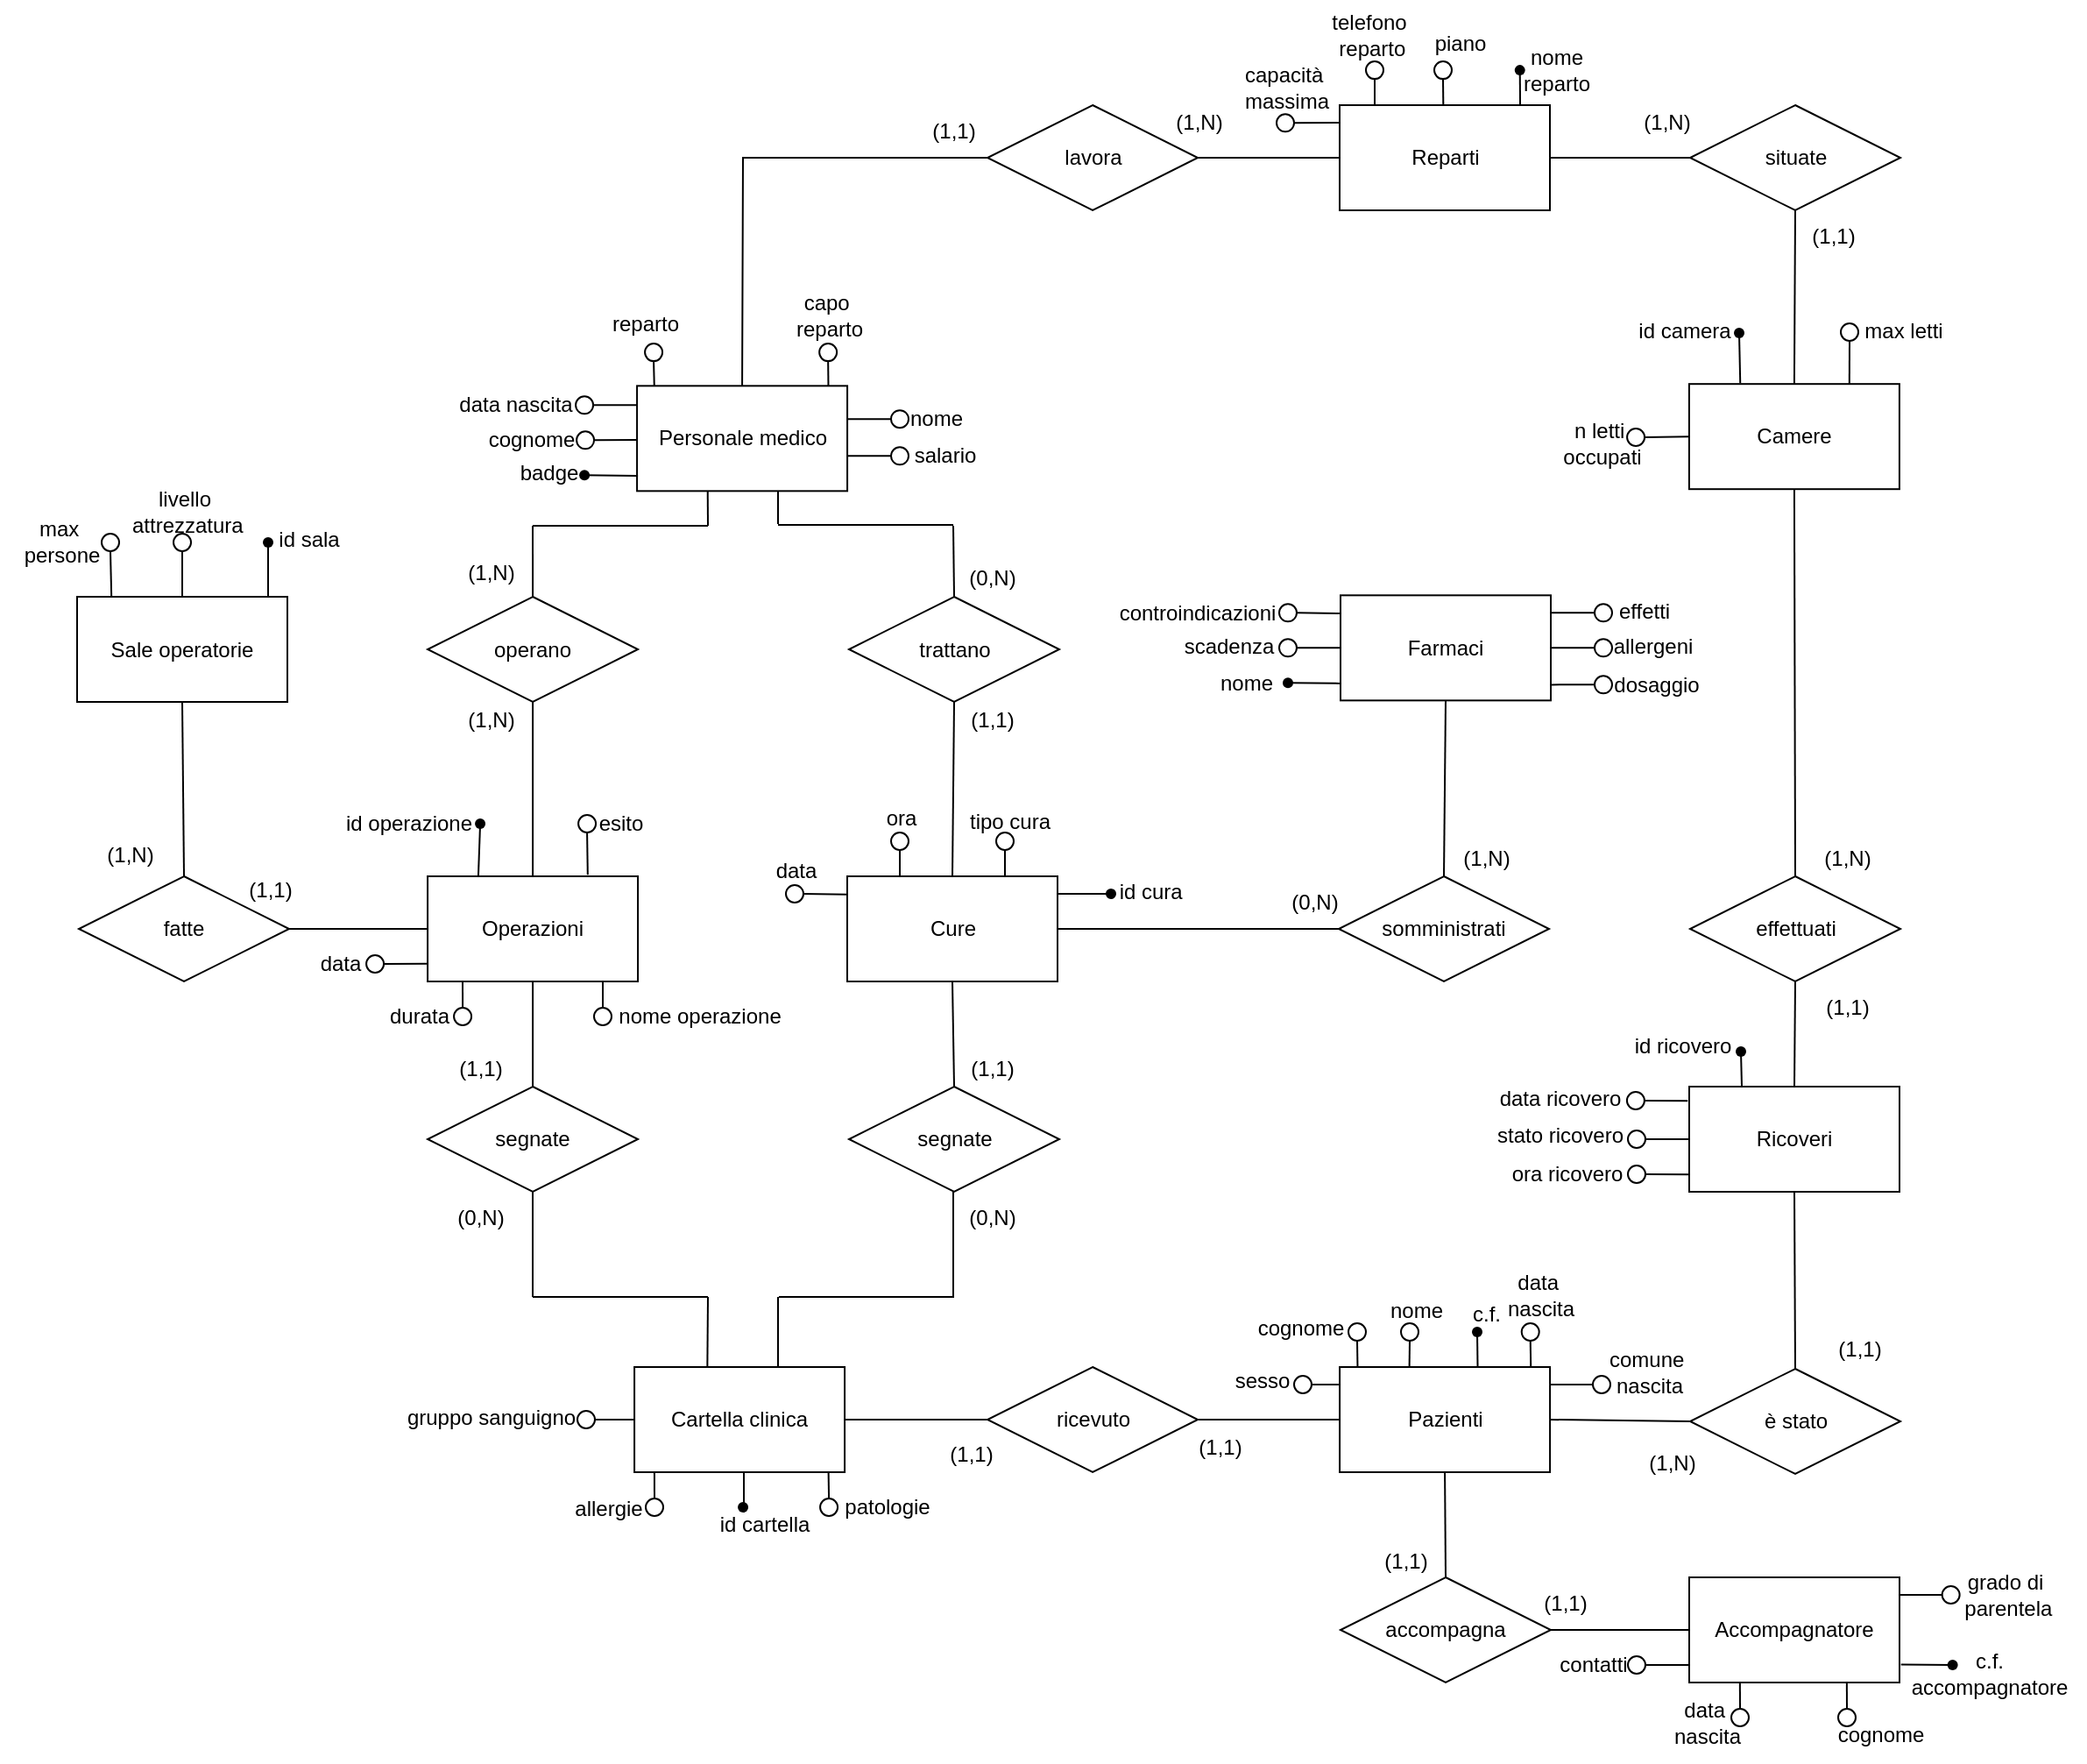 <mxfile>
    <diagram name="Pagina-1" id="EkfTAN4hH_TVddPuiA1x">
        <mxGraphModel dx="1580" dy="288" grid="1" gridSize="10" guides="1" tooltips="1" connect="1" arrows="1" fold="1" page="1" pageScale="1" pageWidth="827" pageHeight="1169" math="0" shadow="0">
            <root>
                <mxCell id="0"/>
                <mxCell id="1" parent="0"/>
                <mxCell id="Gjo6DUxktxaH3FMSYRhE-1" value="Personale medico" style="rounded=0;whiteSpace=wrap;html=1;" parent="1" vertex="1">
                    <mxGeometry x="119.54" y="600.17" width="120" height="60" as="geometry"/>
                </mxCell>
                <mxCell id="Gjo6DUxktxaH3FMSYRhE-5" value="Pazienti" style="rounded=0;whiteSpace=wrap;html=1;" parent="1" vertex="1">
                    <mxGeometry x="520.54" y="1160" width="120" height="60" as="geometry"/>
                </mxCell>
                <mxCell id="Gjo6DUxktxaH3FMSYRhE-8" value="Reparti" style="rounded=0;whiteSpace=wrap;html=1;" parent="1" vertex="1">
                    <mxGeometry x="520.5" y="440" width="120" height="60" as="geometry"/>
                </mxCell>
                <mxCell id="Gjo6DUxktxaH3FMSYRhE-10" value="Camere" style="rounded=0;whiteSpace=wrap;html=1;" parent="1" vertex="1">
                    <mxGeometry x="719.96" y="599.09" width="120" height="60" as="geometry"/>
                </mxCell>
                <mxCell id="Gjo6DUxktxaH3FMSYRhE-11" value="Sale operatorie" style="rounded=0;whiteSpace=wrap;html=1;" parent="1" vertex="1">
                    <mxGeometry x="-200" y="720.5" width="120" height="60" as="geometry"/>
                </mxCell>
                <mxCell id="Gjo6DUxktxaH3FMSYRhE-15" value="Farmaci" style="rounded=0;whiteSpace=wrap;html=1;" parent="1" vertex="1">
                    <mxGeometry x="521" y="719.67" width="120" height="60" as="geometry"/>
                </mxCell>
                <mxCell id="Gjo6DUxktxaH3FMSYRhE-17" value="Cartella clinica" style="rounded=0;whiteSpace=wrap;html=1;" parent="1" vertex="1">
                    <mxGeometry x="118.04" y="1160" width="120" height="60" as="geometry"/>
                </mxCell>
                <mxCell id="GProfhIi8R3kbPbWlugL-11" value="lavora" style="shape=rhombus;perimeter=rhombusPerimeter;whiteSpace=wrap;html=1;align=center;" parent="1" vertex="1">
                    <mxGeometry x="319.54" y="440" width="120" height="60" as="geometry"/>
                </mxCell>
                <mxCell id="GProfhIi8R3kbPbWlugL-16" value="fatte" style="shape=rhombus;perimeter=rhombusPerimeter;whiteSpace=wrap;html=1;align=center;" parent="1" vertex="1">
                    <mxGeometry x="-199" y="880" width="120" height="60" as="geometry"/>
                </mxCell>
                <mxCell id="GProfhIi8R3kbPbWlugL-53" value="situate" style="shape=rhombus;perimeter=rhombusPerimeter;whiteSpace=wrap;html=1;align=center;" parent="1" vertex="1">
                    <mxGeometry x="720.5" y="440" width="120" height="60" as="geometry"/>
                </mxCell>
                <mxCell id="EqLmaS4XHGkuEMbsUwe7-75" value="nome" style="text;html=1;align=center;verticalAlign=middle;resizable=0;points=[];autosize=1;strokeColor=none;fillColor=none;" parent="1" vertex="1">
                    <mxGeometry x="264.5" y="604.09" width="50" height="30" as="geometry"/>
                </mxCell>
                <mxCell id="EqLmaS4XHGkuEMbsUwe7-76" value="cognome" style="text;html=1;align=center;verticalAlign=middle;resizable=0;points=[];autosize=1;strokeColor=none;fillColor=none;" parent="1" vertex="1">
                    <mxGeometry x="24.04" y="616" width="70" height="30" as="geometry"/>
                </mxCell>
                <mxCell id="EqLmaS4XHGkuEMbsUwe7-77" value="id camera" style="text;html=1;align=center;verticalAlign=middle;resizable=0;points=[];autosize=1;strokeColor=none;fillColor=none;" parent="1" vertex="1">
                    <mxGeometry x="677" y="553.5" width="80" height="30" as="geometry"/>
                </mxCell>
                <mxCell id="EqLmaS4XHGkuEMbsUwe7-78" value="n letti&amp;nbsp;&lt;div&gt;occupati&lt;/div&gt;" style="text;html=1;align=center;verticalAlign=middle;resizable=0;points=[];autosize=1;strokeColor=none;fillColor=none;" parent="1" vertex="1">
                    <mxGeometry x="635" y="612.5" width="70" height="40" as="geometry"/>
                </mxCell>
                <mxCell id="EqLmaS4XHGkuEMbsUwe7-79" value="nome" style="text;html=1;align=center;verticalAlign=middle;resizable=0;points=[];autosize=1;strokeColor=none;fillColor=none;" parent="1" vertex="1">
                    <mxGeometry x="539" y="1113" width="50" height="30" as="geometry"/>
                </mxCell>
                <mxCell id="EqLmaS4XHGkuEMbsUwe7-80" value="cognome" style="text;html=1;align=center;verticalAlign=middle;resizable=0;points=[];autosize=1;strokeColor=none;fillColor=none;" parent="1" vertex="1">
                    <mxGeometry x="462.54" y="1123" width="70" height="30" as="geometry"/>
                </mxCell>
                <mxCell id="EqLmaS4XHGkuEMbsUwe7-81" value="data&amp;nbsp;&lt;div&gt;nascita&lt;/div&gt;" style="text;html=1;align=center;verticalAlign=middle;resizable=0;points=[];autosize=1;strokeColor=none;fillColor=none;" parent="1" vertex="1">
                    <mxGeometry x="605" y="1099" width="60" height="40" as="geometry"/>
                </mxCell>
                <mxCell id="EqLmaS4XHGkuEMbsUwe7-82" value="comune&amp;nbsp;&lt;div&gt;nascita&lt;/div&gt;" style="text;html=1;align=center;verticalAlign=middle;resizable=0;points=[];autosize=1;strokeColor=none;fillColor=none;" parent="1" vertex="1">
                    <mxGeometry x="662" y="1143" width="70" height="40" as="geometry"/>
                </mxCell>
                <mxCell id="EqLmaS4XHGkuEMbsUwe7-83" value="sesso" style="text;html=1;align=center;verticalAlign=middle;resizable=0;points=[];autosize=1;strokeColor=none;fillColor=none;" parent="1" vertex="1">
                    <mxGeometry x="451" y="1153" width="50" height="30" as="geometry"/>
                </mxCell>
                <mxCell id="EqLmaS4XHGkuEMbsUwe7-87" value="c.f." style="text;html=1;align=center;verticalAlign=middle;resizable=0;points=[];autosize=1;strokeColor=none;fillColor=none;" parent="1" vertex="1">
                    <mxGeometry x="584" y="1115" width="40" height="30" as="geometry"/>
                </mxCell>
                <mxCell id="EqLmaS4XHGkuEMbsUwe7-93" value="effetti" style="text;html=1;align=center;verticalAlign=middle;resizable=0;points=[];autosize=1;strokeColor=none;fillColor=none;" parent="1" vertex="1">
                    <mxGeometry x="669" y="713.67" width="50" height="30" as="geometry"/>
                </mxCell>
                <mxCell id="EqLmaS4XHGkuEMbsUwe7-94" value="controindicazioni" style="text;html=1;align=center;verticalAlign=middle;resizable=0;points=[];autosize=1;strokeColor=none;fillColor=none;" parent="1" vertex="1">
                    <mxGeometry x="384" y="714.67" width="110" height="30" as="geometry"/>
                </mxCell>
                <mxCell id="EqLmaS4XHGkuEMbsUwe7-95" value="dosaggio" style="text;html=1;align=center;verticalAlign=middle;resizable=0;points=[];autosize=1;strokeColor=none;fillColor=none;" parent="1" vertex="1">
                    <mxGeometry x="666" y="755.67" width="70" height="30" as="geometry"/>
                </mxCell>
                <mxCell id="EqLmaS4XHGkuEMbsUwe7-97" value="salario" style="text;html=1;align=center;verticalAlign=middle;resizable=0;points=[];autosize=1;strokeColor=none;fillColor=none;" parent="1" vertex="1">
                    <mxGeometry x="264.5" y="624.5" width="60" height="30" as="geometry"/>
                </mxCell>
                <mxCell id="EqLmaS4XHGkuEMbsUwe7-102" value="piano" style="text;html=1;align=center;verticalAlign=middle;resizable=0;points=[];autosize=1;strokeColor=none;fillColor=none;" parent="1" vertex="1">
                    <mxGeometry x="564" y="390.17" width="50" height="30" as="geometry"/>
                </mxCell>
                <mxCell id="EqLmaS4XHGkuEMbsUwe7-109" value="patologie" style="text;html=1;align=center;verticalAlign=middle;resizable=0;points=[];autosize=1;strokeColor=none;fillColor=none;" parent="1" vertex="1">
                    <mxGeometry x="227" y="1225" width="70" height="30" as="geometry"/>
                </mxCell>
                <mxCell id="EqLmaS4XHGkuEMbsUwe7-110" value="id cartella" style="text;html=1;align=center;verticalAlign=middle;resizable=0;points=[];autosize=1;strokeColor=none;fillColor=none;" parent="1" vertex="1">
                    <mxGeometry x="157" y="1235" width="70" height="30" as="geometry"/>
                </mxCell>
                <mxCell id="EqLmaS4XHGkuEMbsUwe7-114" value="id sala" style="text;html=1;align=center;verticalAlign=middle;resizable=0;points=[];autosize=1;strokeColor=none;fillColor=none;" parent="1" vertex="1">
                    <mxGeometry x="-98" y="673" width="60" height="30" as="geometry"/>
                </mxCell>
                <mxCell id="EqLmaS4XHGkuEMbsUwe7-115" value="livello&lt;div&gt;&amp;nbsp;attrezzatura&lt;/div&gt;" style="text;html=1;align=center;verticalAlign=middle;resizable=0;points=[];autosize=1;strokeColor=none;fillColor=none;" parent="1" vertex="1">
                    <mxGeometry x="-184" y="651.5" width="90" height="40" as="geometry"/>
                </mxCell>
                <mxCell id="EqLmaS4XHGkuEMbsUwe7-116" value="max&amp;nbsp;&lt;div&gt;persone&lt;/div&gt;" style="text;html=1;align=center;verticalAlign=middle;resizable=0;points=[];autosize=1;strokeColor=none;fillColor=none;" parent="1" vertex="1">
                    <mxGeometry x="-244" y="668.5" width="70" height="40" as="geometry"/>
                </mxCell>
                <mxCell id="EqLmaS4XHGkuEMbsUwe7-117" value="data nascita" style="text;html=1;align=center;verticalAlign=middle;resizable=0;points=[];autosize=1;strokeColor=none;fillColor=none;" parent="1" vertex="1">
                    <mxGeometry x="5.04" y="596.17" width="90" height="30" as="geometry"/>
                </mxCell>
                <mxCell id="EqLmaS4XHGkuEMbsUwe7-120" value="" style="ellipse;whiteSpace=wrap;html=1;aspect=fixed;" parent="1" vertex="1">
                    <mxGeometry x="85.04" y="626.17" width="10" height="10" as="geometry"/>
                </mxCell>
                <mxCell id="EqLmaS4XHGkuEMbsUwe7-123" value="" style="ellipse;whiteSpace=wrap;html=1;aspect=fixed;" parent="1" vertex="1">
                    <mxGeometry x="223.58" y="576.06" width="10" height="10" as="geometry"/>
                </mxCell>
                <mxCell id="EqLmaS4XHGkuEMbsUwe7-125" value="" style="ellipse;whiteSpace=wrap;html=1;aspect=fixed;" parent="1" vertex="1">
                    <mxGeometry x="84.54" y="606.17" width="10" height="10" as="geometry"/>
                </mxCell>
                <mxCell id="EqLmaS4XHGkuEMbsUwe7-126" value="badge" style="text;html=1;align=center;verticalAlign=middle;resizable=0;points=[];autosize=1;strokeColor=none;fillColor=none;" parent="1" vertex="1">
                    <mxGeometry x="38.54" y="635.17" width="60" height="30" as="geometry"/>
                </mxCell>
                <mxCell id="EqLmaS4XHGkuEMbsUwe7-135" value="" style="ellipse;whiteSpace=wrap;html=1;aspect=fixed;" parent="1" vertex="1">
                    <mxGeometry x="574.5" y="415.06" width="10" height="10" as="geometry"/>
                </mxCell>
                <mxCell id="EqLmaS4XHGkuEMbsUwe7-137" value="" style="endArrow=none;html=1;rounded=0;exitX=0.793;exitY=-0.001;exitDx=0;exitDy=0;exitPerimeter=0;entryX=0.5;entryY=1;entryDx=0;entryDy=0;" parent="1" target="EqLmaS4XHGkuEMbsUwe7-135" edge="1">
                    <mxGeometry width="50" height="50" relative="1" as="geometry">
                        <mxPoint x="579.66" y="439.94" as="sourcePoint"/>
                        <mxPoint x="579.5" y="420" as="targetPoint"/>
                    </mxGeometry>
                </mxCell>
                <mxCell id="EqLmaS4XHGkuEMbsUwe7-147" value="" style="ellipse;whiteSpace=wrap;html=1;aspect=fixed;" parent="1" vertex="1">
                    <mxGeometry x="684.54" y="624.5" width="10" height="10" as="geometry"/>
                </mxCell>
                <mxCell id="EqLmaS4XHGkuEMbsUwe7-167" value="" style="ellipse;whiteSpace=wrap;html=1;aspect=fixed;" parent="1" vertex="1">
                    <mxGeometry x="665" y="1165" width="10" height="10" as="geometry"/>
                </mxCell>
                <mxCell id="EqLmaS4XHGkuEMbsUwe7-170" value="" style="ellipse;whiteSpace=wrap;html=1;aspect=fixed;" parent="1" vertex="1">
                    <mxGeometry x="555.5" y="1135" width="10" height="10" as="geometry"/>
                </mxCell>
                <mxCell id="EqLmaS4XHGkuEMbsUwe7-171" value="" style="ellipse;whiteSpace=wrap;html=1;aspect=fixed;" parent="1" vertex="1">
                    <mxGeometry x="525.5" y="1135" width="10" height="10" as="geometry"/>
                </mxCell>
                <mxCell id="EqLmaS4XHGkuEMbsUwe7-172" value="" style="ellipse;whiteSpace=wrap;html=1;aspect=fixed;" parent="1" vertex="1">
                    <mxGeometry x="494.5" y="1165" width="10" height="10" as="geometry"/>
                </mxCell>
                <mxCell id="EqLmaS4XHGkuEMbsUwe7-173" value="" style="endArrow=none;html=1;rounded=0;" parent="1" edge="1">
                    <mxGeometry width="50" height="50" relative="1" as="geometry">
                        <mxPoint x="520" y="1170" as="sourcePoint"/>
                        <mxPoint x="504.5" y="1169.95" as="targetPoint"/>
                    </mxGeometry>
                </mxCell>
                <mxCell id="EqLmaS4XHGkuEMbsUwe7-174" value="" style="endArrow=none;html=1;rounded=0;entryX=0.5;entryY=1;entryDx=0;entryDy=0;exitX=0.085;exitY=0;exitDx=0;exitDy=0;exitPerimeter=0;" parent="1" source="Gjo6DUxktxaH3FMSYRhE-5" target="EqLmaS4XHGkuEMbsUwe7-171" edge="1">
                    <mxGeometry width="50" height="50" relative="1" as="geometry">
                        <mxPoint x="530" y="1160" as="sourcePoint"/>
                        <mxPoint x="522.54" y="1151" as="targetPoint"/>
                    </mxGeometry>
                </mxCell>
                <mxCell id="EqLmaS4XHGkuEMbsUwe7-176" value="" style="endArrow=none;html=1;rounded=0;exitX=0.656;exitY=-0.001;exitDx=0;exitDy=0;exitPerimeter=0;entryX=1.124;entryY=0.513;entryDx=0;entryDy=0;entryPerimeter=0;" parent="1" source="Gjo6DUxktxaH3FMSYRhE-5" target="89" edge="1">
                    <mxGeometry width="50" height="50" relative="1" as="geometry">
                        <mxPoint x="611.06" y="1162.06" as="sourcePoint"/>
                        <mxPoint x="611.54" y="1142" as="targetPoint"/>
                    </mxGeometry>
                </mxCell>
                <mxCell id="EqLmaS4XHGkuEMbsUwe7-181" value="" style="ellipse;whiteSpace=wrap;html=1;aspect=fixed;" parent="1" vertex="1">
                    <mxGeometry x="124.5" y="1235" width="10" height="10" as="geometry"/>
                </mxCell>
                <mxCell id="EqLmaS4XHGkuEMbsUwe7-182" value="" style="ellipse;whiteSpace=wrap;html=1;aspect=fixed;" parent="1" vertex="1">
                    <mxGeometry x="85.5" y="1185" width="10" height="10" as="geometry"/>
                </mxCell>
                <mxCell id="EqLmaS4XHGkuEMbsUwe7-183" value="" style="ellipse;whiteSpace=wrap;html=1;aspect=fixed;" parent="1" vertex="1">
                    <mxGeometry x="224.04" y="1235" width="10" height="10" as="geometry"/>
                </mxCell>
                <mxCell id="EqLmaS4XHGkuEMbsUwe7-185" value="" style="endArrow=none;html=1;rounded=0;exitX=0.5;exitY=0;exitDx=0;exitDy=0;" parent="1" source="EqLmaS4XHGkuEMbsUwe7-181" edge="1">
                    <mxGeometry width="50" height="50" relative="1" as="geometry">
                        <mxPoint x="129.45" y="1230" as="sourcePoint"/>
                        <mxPoint x="129.45" y="1220" as="targetPoint"/>
                    </mxGeometry>
                </mxCell>
                <mxCell id="EqLmaS4XHGkuEMbsUwe7-187" value="" style="endArrow=none;html=1;rounded=0;entryX=0;entryY=0.5;entryDx=0;entryDy=0;exitX=1;exitY=0.5;exitDx=0;exitDy=0;" parent="1" source="EqLmaS4XHGkuEMbsUwe7-182" target="Gjo6DUxktxaH3FMSYRhE-17" edge="1">
                    <mxGeometry width="50" height="50" relative="1" as="geometry">
                        <mxPoint x="104.0" y="1220" as="sourcePoint"/>
                        <mxPoint x="104.0" y="1190" as="targetPoint"/>
                    </mxGeometry>
                </mxCell>
                <mxCell id="EqLmaS4XHGkuEMbsUwe7-188" value="" style="endArrow=none;html=1;rounded=0;exitX=0.5;exitY=0;exitDx=0;exitDy=0;entryX=0.848;entryY=0.998;entryDx=0;entryDy=0;entryPerimeter=0;" parent="1" source="EqLmaS4XHGkuEMbsUwe7-183" edge="1">
                    <mxGeometry width="50" height="50" relative="1" as="geometry">
                        <mxPoint x="173.04" y="1270" as="sourcePoint"/>
                        <mxPoint x="228.8" y="1219.88" as="targetPoint"/>
                    </mxGeometry>
                </mxCell>
                <mxCell id="EqLmaS4XHGkuEMbsUwe7-198" value="" style="ellipse;whiteSpace=wrap;html=1;aspect=fixed;" parent="1" vertex="1">
                    <mxGeometry x="-145" y="684.5" width="10" height="10" as="geometry"/>
                </mxCell>
                <mxCell id="EqLmaS4XHGkuEMbsUwe7-199" value="" style="ellipse;whiteSpace=wrap;html=1;aspect=fixed;" parent="1" vertex="1">
                    <mxGeometry x="486" y="724.67" width="10" height="10" as="geometry"/>
                </mxCell>
                <mxCell id="EqLmaS4XHGkuEMbsUwe7-201" value="" style="ellipse;whiteSpace=wrap;html=1;aspect=fixed;" parent="1" vertex="1">
                    <mxGeometry x="666" y="724.67" width="10" height="10" as="geometry"/>
                </mxCell>
                <mxCell id="EqLmaS4XHGkuEMbsUwe7-202" value="" style="ellipse;whiteSpace=wrap;html=1;aspect=fixed;" parent="1" vertex="1">
                    <mxGeometry x="666" y="765.67" width="10" height="10" as="geometry"/>
                </mxCell>
                <mxCell id="EqLmaS4XHGkuEMbsUwe7-208" value="" style="endArrow=none;html=1;rounded=0;entryX=1;entryY=0.5;entryDx=0;entryDy=0;" parent="1" target="EqLmaS4XHGkuEMbsUwe7-199" edge="1">
                    <mxGeometry width="50" height="50" relative="1" as="geometry">
                        <mxPoint x="521" y="730" as="sourcePoint"/>
                        <mxPoint x="501" y="729.67" as="targetPoint"/>
                    </mxGeometry>
                </mxCell>
                <mxCell id="EqLmaS4XHGkuEMbsUwe7-210" value="" style="endArrow=none;html=1;rounded=0;exitX=0;exitY=0.5;exitDx=0;exitDy=0;" parent="1" source="EqLmaS4XHGkuEMbsUwe7-201" edge="1">
                    <mxGeometry width="50" height="50" relative="1" as="geometry">
                        <mxPoint x="642.02" y="761.32" as="sourcePoint"/>
                        <mxPoint x="641" y="729.67" as="targetPoint"/>
                    </mxGeometry>
                </mxCell>
                <mxCell id="EqLmaS4XHGkuEMbsUwe7-211" value="" style="endArrow=none;html=1;rounded=0;entryX=1.01;entryY=0.917;entryDx=0;entryDy=0;entryPerimeter=0;exitX=0;exitY=0.5;exitDx=0;exitDy=0;" parent="1" source="EqLmaS4XHGkuEMbsUwe7-202" edge="1">
                    <mxGeometry width="50" height="50" relative="1" as="geometry">
                        <mxPoint x="641.32" y="785.67" as="sourcePoint"/>
                        <mxPoint x="641.2" y="770.69" as="targetPoint"/>
                    </mxGeometry>
                </mxCell>
                <mxCell id="EqLmaS4XHGkuEMbsUwe7-215" value="" style="endArrow=none;html=1;rounded=0;exitX=0.235;exitY=-0.005;exitDx=0;exitDy=0;exitPerimeter=0;entryX=0.5;entryY=1;entryDx=0;entryDy=0;" parent="1" target="ij0c31VudzSUrO9ri_yt-223" edge="1">
                    <mxGeometry width="50" height="50" relative="1" as="geometry">
                        <mxPoint x="-180.4" y="720.5" as="sourcePoint"/>
                        <mxPoint x="-179.6" y="689.8" as="targetPoint"/>
                    </mxGeometry>
                </mxCell>
                <mxCell id="EqLmaS4XHGkuEMbsUwe7-216" value="" style="endArrow=none;html=1;rounded=0;" parent="1" target="83" edge="1">
                    <mxGeometry width="50" height="50" relative="1" as="geometry">
                        <mxPoint x="-91" y="720" as="sourcePoint"/>
                        <mxPoint x="-97" y="699.5" as="targetPoint"/>
                    </mxGeometry>
                </mxCell>
                <mxCell id="DA8NWegLXy8gjZj4K9O9-37" value="nome &lt;br&gt;reparto" style="text;html=1;align=center;verticalAlign=middle;resizable=0;points=[];autosize=1;strokeColor=none;fillColor=none;" parent="1" vertex="1">
                    <mxGeometry x="614" y="400" width="60" height="40" as="geometry"/>
                </mxCell>
                <mxCell id="DA8NWegLXy8gjZj4K9O9-39" value="" style="endArrow=none;html=1;rounded=0;exitX=0.793;exitY=-0.001;exitDx=0;exitDy=0;exitPerimeter=0;" parent="1" target="80" edge="1">
                    <mxGeometry width="50" height="50" relative="1" as="geometry">
                        <mxPoint x="623.52" y="440.0" as="sourcePoint"/>
                        <mxPoint x="623.36" y="420.06" as="targetPoint"/>
                    </mxGeometry>
                </mxCell>
                <mxCell id="DA8NWegLXy8gjZj4K9O9-40" value="max letti" style="text;html=1;align=center;verticalAlign=middle;resizable=0;points=[];autosize=1;strokeColor=none;fillColor=none;" parent="1" vertex="1">
                    <mxGeometry x="806.5" y="553.5" width="70" height="30" as="geometry"/>
                </mxCell>
                <mxCell id="DA8NWegLXy8gjZj4K9O9-44" value="capacità&amp;nbsp;&lt;div&gt;massima&lt;/div&gt;" style="text;html=1;align=center;verticalAlign=middle;resizable=0;points=[];autosize=1;strokeColor=none;fillColor=none;" parent="1" vertex="1">
                    <mxGeometry x="454.5" y="410" width="70" height="40" as="geometry"/>
                </mxCell>
                <mxCell id="DA8NWegLXy8gjZj4K9O9-45" value="" style="ellipse;whiteSpace=wrap;html=1;aspect=fixed;" parent="1" vertex="1">
                    <mxGeometry x="484.5" y="445.17" width="10" height="10" as="geometry"/>
                </mxCell>
                <mxCell id="52" value="Operazioni" style="rounded=0;whiteSpace=wrap;html=1;" parent="1" vertex="1">
                    <mxGeometry x="0.04" y="880" width="120" height="60" as="geometry"/>
                </mxCell>
                <mxCell id="53" value="id operazione" style="text;html=1;align=center;verticalAlign=middle;resizable=0;points=[];autosize=1;strokeColor=none;fillColor=none;" parent="1" vertex="1">
                    <mxGeometry x="-60.96" y="835" width="100" height="30" as="geometry"/>
                </mxCell>
                <mxCell id="55" value="data" style="text;html=1;align=center;verticalAlign=middle;resizable=0;points=[];autosize=1;strokeColor=none;fillColor=none;" parent="1" vertex="1">
                    <mxGeometry x="-74.96" y="915" width="50" height="30" as="geometry"/>
                </mxCell>
                <mxCell id="56" value="esito" style="text;html=1;align=center;verticalAlign=middle;resizable=0;points=[];autosize=1;strokeColor=none;fillColor=none;" parent="1" vertex="1">
                    <mxGeometry x="85" y="835" width="50" height="30" as="geometry"/>
                </mxCell>
                <mxCell id="57" value="" style="ellipse;whiteSpace=wrap;html=1;aspect=fixed;" parent="1" vertex="1">
                    <mxGeometry x="-34.96" y="925" width="10" height="10" as="geometry"/>
                </mxCell>
                <mxCell id="62" value="" style="endArrow=none;html=1;rounded=0;entryX=1;entryY=0.5;entryDx=0;entryDy=0;exitX=-0.001;exitY=0.831;exitDx=0;exitDy=0;exitPerimeter=0;" parent="1" source="52" target="57" edge="1">
                    <mxGeometry width="50" height="50" relative="1" as="geometry">
                        <mxPoint x="81.54" y="886.5" as="sourcePoint"/>
                        <mxPoint x="128.04" y="893.5" as="targetPoint"/>
                    </mxGeometry>
                </mxCell>
                <mxCell id="67" value="" style="endArrow=none;html=1;entryX=0.091;entryY=0.001;entryDx=0;entryDy=0;entryPerimeter=0;exitX=0.486;exitY=0.962;exitDx=0;exitDy=0;exitPerimeter=0;" parent="1" source="82" edge="1">
                    <mxGeometry width="50" height="50" relative="1" as="geometry">
                        <mxPoint x="48.54" y="958" as="sourcePoint"/>
                        <mxPoint x="28.96" y="880.06" as="targetPoint"/>
                    </mxGeometry>
                </mxCell>
                <mxCell id="70" value="durata" style="text;html=1;align=center;verticalAlign=middle;resizable=0;points=[];autosize=1;strokeColor=none;fillColor=none;" parent="1" vertex="1">
                    <mxGeometry x="-34.96" y="945" width="60" height="30" as="geometry"/>
                </mxCell>
                <mxCell id="79" value="" style="shape=waypoint;sketch=0;fillStyle=solid;size=6;pointerEvents=1;points=[];fillColor=none;resizable=0;rotatable=0;perimeter=centerPerimeter;snapToPoint=1;" parent="1" vertex="1">
                    <mxGeometry x="79.54" y="641.17" width="20" height="20" as="geometry"/>
                </mxCell>
                <mxCell id="80" value="" style="shape=waypoint;sketch=0;fillStyle=solid;size=6;pointerEvents=1;points=[];fillColor=none;resizable=0;rotatable=0;perimeter=centerPerimeter;snapToPoint=1;" parent="1" vertex="1">
                    <mxGeometry x="613.36" y="410.06" width="20" height="20" as="geometry"/>
                </mxCell>
                <mxCell id="82" value="" style="shape=waypoint;sketch=0;fillStyle=solid;size=6;pointerEvents=1;points=[];fillColor=none;resizable=0;rotatable=0;perimeter=centerPerimeter;snapToPoint=1;" parent="1" vertex="1">
                    <mxGeometry x="20.04" y="840" width="20" height="20" as="geometry"/>
                </mxCell>
                <mxCell id="83" value="" style="shape=waypoint;sketch=0;fillStyle=solid;size=6;pointerEvents=1;points=[];fillColor=none;resizable=0;rotatable=0;perimeter=centerPerimeter;snapToPoint=1;" parent="1" vertex="1">
                    <mxGeometry x="-101" y="679.5" width="20" height="20" as="geometry"/>
                </mxCell>
                <mxCell id="89" value="" style="shape=waypoint;sketch=0;fillStyle=solid;size=6;pointerEvents=1;points=[];fillColor=none;resizable=0;rotatable=0;perimeter=centerPerimeter;snapToPoint=1;" parent="1" vertex="1">
                    <mxGeometry x="589" y="1130" width="20" height="20" as="geometry"/>
                </mxCell>
                <mxCell id="114" value="Ricoveri" style="rounded=0;whiteSpace=wrap;html=1;" parent="1" vertex="1">
                    <mxGeometry x="720" y="1000" width="120" height="60" as="geometry"/>
                </mxCell>
                <mxCell id="117" value="data ricovero" style="text;html=1;align=center;verticalAlign=middle;resizable=0;points=[];autosize=1;strokeColor=none;fillColor=none;" parent="1" vertex="1">
                    <mxGeometry x="600.54" y="992" width="90" height="30" as="geometry"/>
                </mxCell>
                <mxCell id="118" value="ora ricovero" style="text;html=1;align=center;verticalAlign=middle;resizable=0;points=[];autosize=1;strokeColor=none;fillColor=none;" parent="1" vertex="1">
                    <mxGeometry x="605" y="1035" width="90" height="30" as="geometry"/>
                </mxCell>
                <mxCell id="121" value="stato ricovero" style="text;html=1;align=center;verticalAlign=middle;resizable=0;points=[];autosize=1;strokeColor=none;fillColor=none;" parent="1" vertex="1">
                    <mxGeometry x="595.54" y="1013" width="100" height="30" as="geometry"/>
                </mxCell>
                <mxCell id="123" value="" style="ellipse;whiteSpace=wrap;html=1;aspect=fixed;" parent="1" vertex="1">
                    <mxGeometry x="684.46" y="1003" width="10" height="10" as="geometry"/>
                </mxCell>
                <mxCell id="126" value="" style="ellipse;whiteSpace=wrap;html=1;aspect=fixed;" parent="1" vertex="1">
                    <mxGeometry x="685" y="1045" width="10" height="10" as="geometry"/>
                </mxCell>
                <mxCell id="133" value="" style="endArrow=none;html=1;rounded=0;entryX=-0.002;entryY=0.836;entryDx=0;entryDy=0;exitX=1;exitY=0.5;exitDx=0;exitDy=0;entryPerimeter=0;" parent="1" source="126" target="114" edge="1">
                    <mxGeometry width="50" height="50" relative="1" as="geometry">
                        <mxPoint x="731.27" y="1081" as="sourcePoint"/>
                        <mxPoint x="731.27" y="1060" as="targetPoint"/>
                    </mxGeometry>
                </mxCell>
                <mxCell id="135" value="" style="endArrow=none;html=1;rounded=0;exitX=0;exitY=0.5;exitDx=0;exitDy=0;entryX=1;entryY=0.5;entryDx=0;entryDy=0;" parent="1" source="114" target="136" edge="1">
                    <mxGeometry width="50" height="50" relative="1" as="geometry">
                        <mxPoint x="840" y="1043" as="sourcePoint"/>
                        <mxPoint x="870" y="1027" as="targetPoint"/>
                    </mxGeometry>
                </mxCell>
                <mxCell id="136" value="" style="ellipse;whiteSpace=wrap;html=1;aspect=fixed;" parent="1" vertex="1">
                    <mxGeometry x="685" y="1025" width="10" height="10" as="geometry"/>
                </mxCell>
                <mxCell id="149" value="effettuati" style="shape=rhombus;perimeter=rhombusPerimeter;whiteSpace=wrap;html=1;align=center;" parent="1" vertex="1">
                    <mxGeometry x="720.5" y="880" width="120" height="60" as="geometry"/>
                </mxCell>
                <mxCell id="151" value="" style="endArrow=none;html=1;entryX=0.5;entryY=1;entryDx=0;entryDy=0;exitX=0.5;exitY=0;exitDx=0;exitDy=0;" parent="1" source="114" target="149" edge="1">
                    <mxGeometry width="50" height="50" relative="1" as="geometry">
                        <mxPoint x="950.5" y="1105" as="sourcePoint"/>
                        <mxPoint x="1000.5" y="1055" as="targetPoint"/>
                    </mxGeometry>
                </mxCell>
                <mxCell id="158" value="reparto" style="text;html=1;align=center;verticalAlign=middle;resizable=0;points=[];autosize=1;strokeColor=none;fillColor=none;" parent="1" vertex="1">
                    <mxGeometry x="94.04" y="550" width="60" height="30" as="geometry"/>
                </mxCell>
                <mxCell id="159" value="" style="ellipse;whiteSpace=wrap;html=1;aspect=fixed;" parent="1" vertex="1">
                    <mxGeometry x="124.04" y="576.06" width="10" height="10" as="geometry"/>
                </mxCell>
                <mxCell id="203" value="" style="endArrow=none;html=1;entryX=0.5;entryY=0;entryDx=0;entryDy=0;exitX=0.5;exitY=1;exitDx=0;exitDy=0;" parent="1" source="Gjo6DUxktxaH3FMSYRhE-11" target="GProfhIi8R3kbPbWlugL-16" edge="1">
                    <mxGeometry width="50" height="50" relative="1" as="geometry">
                        <mxPoint x="-120" y="685.5" as="sourcePoint"/>
                        <mxPoint x="-119" y="755.5" as="targetPoint"/>
                    </mxGeometry>
                </mxCell>
                <mxCell id="205" value="" style="endArrow=none;html=1;entryX=0;entryY=0.5;entryDx=0;entryDy=0;exitX=1;exitY=0.5;exitDx=0;exitDy=0;" parent="1" source="GProfhIi8R3kbPbWlugL-16" target="52" edge="1">
                    <mxGeometry width="50" height="50" relative="1" as="geometry">
                        <mxPoint x="-100" y="896.5" as="sourcePoint"/>
                        <mxPoint x="-50" y="846.5" as="targetPoint"/>
                    </mxGeometry>
                </mxCell>
                <mxCell id="qg36Dtnbnzo8HtIBdb9m-214" value="" style="ellipse;whiteSpace=wrap;html=1;aspect=fixed;" parent="1" vertex="1">
                    <mxGeometry x="86.04" y="845" width="10" height="10" as="geometry"/>
                </mxCell>
                <mxCell id="HWDncGzC6zmzgJldqlw4-217" value="Cure" style="rounded=0;whiteSpace=wrap;html=1;" parent="1" vertex="1">
                    <mxGeometry x="239.5" y="880" width="120" height="60" as="geometry"/>
                </mxCell>
                <mxCell id="HWDncGzC6zmzgJldqlw4-219" value="id cura&amp;nbsp;" style="text;html=1;align=center;verticalAlign=middle;resizable=0;points=[];autosize=1;strokeColor=none;fillColor=none;" parent="1" vertex="1">
                    <mxGeometry x="384" y="874" width="60" height="30" as="geometry"/>
                </mxCell>
                <mxCell id="HWDncGzC6zmzgJldqlw4-222" value="ora" style="text;html=1;align=center;verticalAlign=middle;resizable=0;points=[];autosize=1;strokeColor=none;fillColor=none;" parent="1" vertex="1">
                    <mxGeometry x="249.5" y="832" width="40" height="30" as="geometry"/>
                </mxCell>
                <mxCell id="HWDncGzC6zmzgJldqlw4-223" value="" style="ellipse;whiteSpace=wrap;html=1;aspect=fixed;" parent="1" vertex="1">
                    <mxGeometry x="264.5" y="855" width="10" height="10" as="geometry"/>
                </mxCell>
                <mxCell id="HWDncGzC6zmzgJldqlw4-230" value="" style="endArrow=none;html=1;rounded=0;" parent="1" target="211" edge="1">
                    <mxGeometry width="50" height="50" relative="1" as="geometry">
                        <mxPoint x="360" y="890" as="sourcePoint"/>
                        <mxPoint x="375.76" y="891.65" as="targetPoint"/>
                    </mxGeometry>
                </mxCell>
                <mxCell id="HWDncGzC6zmzgJldqlw4-241" value="somministrati" style="shape=rhombus;perimeter=rhombusPerimeter;whiteSpace=wrap;html=1;align=center;" parent="1" vertex="1">
                    <mxGeometry x="520" y="880" width="120" height="60" as="geometry"/>
                </mxCell>
                <mxCell id="ij0c31VudzSUrO9ri_yt-212" value="telefono&lt;div&gt;&amp;nbsp;reparto&lt;/div&gt;" style="text;html=1;align=center;verticalAlign=middle;resizable=0;points=[];autosize=1;strokeColor=none;fillColor=none;" parent="1" vertex="1">
                    <mxGeometry x="502.0" y="380.17" width="70" height="40" as="geometry"/>
                </mxCell>
                <mxCell id="ij0c31VudzSUrO9ri_yt-219" value="capo&amp;nbsp;&lt;div&gt;reparto&lt;/div&gt;" style="text;html=1;align=center;verticalAlign=middle;resizable=0;points=[];autosize=1;strokeColor=none;fillColor=none;" parent="1" vertex="1">
                    <mxGeometry x="199.04" y="540" width="60" height="40" as="geometry"/>
                </mxCell>
                <mxCell id="ij0c31VudzSUrO9ri_yt-220" value="" style="ellipse;whiteSpace=wrap;html=1;aspect=fixed;" parent="1" vertex="1">
                    <mxGeometry x="264.5" y="614.09" width="10" height="10" as="geometry"/>
                </mxCell>
                <mxCell id="ij0c31VudzSUrO9ri_yt-223" value="" style="ellipse;whiteSpace=wrap;html=1;aspect=fixed;" parent="1" vertex="1">
                    <mxGeometry x="-186" y="684.5" width="10" height="10" as="geometry"/>
                </mxCell>
                <mxCell id="ij0c31VudzSUrO9ri_yt-228" value="" style="endArrow=none;html=1;rounded=0;entryX=0.5;entryY=1;entryDx=0;entryDy=0;exitX=0.91;exitY=-0.002;exitDx=0;exitDy=0;exitPerimeter=0;" parent="1" source="Gjo6DUxktxaH3FMSYRhE-1" target="EqLmaS4XHGkuEMbsUwe7-123" edge="1">
                    <mxGeometry width="50" height="50" relative="1" as="geometry">
                        <mxPoint x="225.04" y="601.17" as="sourcePoint"/>
                        <mxPoint x="275.04" y="551.17" as="targetPoint"/>
                    </mxGeometry>
                </mxCell>
                <mxCell id="ij0c31VudzSUrO9ri_yt-233" value="" style="endArrow=none;html=1;rounded=0;exitX=1;exitY=0.5;exitDx=0;exitDy=0;" parent="1" source="EqLmaS4XHGkuEMbsUwe7-125" edge="1">
                    <mxGeometry width="50" height="50" relative="1" as="geometry">
                        <mxPoint x="69.54" y="661.17" as="sourcePoint"/>
                        <mxPoint x="119.54" y="611.17" as="targetPoint"/>
                    </mxGeometry>
                </mxCell>
                <mxCell id="ij0c31VudzSUrO9ri_yt-236" value="" style="endArrow=none;html=1;rounded=0;entryX=0.5;entryY=1;entryDx=0;entryDy=0;" parent="1" edge="1">
                    <mxGeometry width="50" height="50" relative="1" as="geometry">
                        <mxPoint x="180.5" y="1243" as="sourcePoint"/>
                        <mxPoint x="180.5" y="1220" as="targetPoint"/>
                    </mxGeometry>
                </mxCell>
                <mxCell id="ij0c31VudzSUrO9ri_yt-239" value="nome" style="text;html=1;align=center;verticalAlign=middle;resizable=0;points=[];autosize=1;strokeColor=none;fillColor=none;" parent="1" vertex="1">
                    <mxGeometry x="441.86" y="754.67" width="50" height="30" as="geometry"/>
                </mxCell>
                <mxCell id="ij0c31VudzSUrO9ri_yt-240" value="scadenza" style="text;html=1;align=center;verticalAlign=middle;resizable=0;points=[];autosize=1;strokeColor=none;fillColor=none;" parent="1" vertex="1">
                    <mxGeometry x="421.86" y="733.67" width="70" height="30" as="geometry"/>
                </mxCell>
                <mxCell id="211" value="" style="shape=waypoint;sketch=0;fillStyle=solid;size=6;pointerEvents=1;points=[];fillColor=none;resizable=0;rotatable=0;perimeter=centerPerimeter;snapToPoint=1;" parent="1" vertex="1">
                    <mxGeometry x="380" y="880" width="20" height="20" as="geometry"/>
                </mxCell>
                <mxCell id="220" value="" style="endArrow=none;html=1;entryX=0.25;entryY=0;entryDx=0;entryDy=0;" parent="1" source="221" target="114" edge="1">
                    <mxGeometry width="50" height="50" relative="1" as="geometry">
                        <mxPoint x="830" y="1084" as="sourcePoint"/>
                        <mxPoint x="810" y="1060" as="targetPoint"/>
                    </mxGeometry>
                </mxCell>
                <mxCell id="221" value="" style="shape=waypoint;sketch=0;fillStyle=solid;size=6;pointerEvents=1;points=[];fillColor=none;resizable=0;rotatable=0;perimeter=centerPerimeter;snapToPoint=1;" parent="1" vertex="1">
                    <mxGeometry x="739.5" y="970" width="20" height="20" as="geometry"/>
                </mxCell>
                <mxCell id="222" value="id ricovero" style="text;html=1;align=center;verticalAlign=middle;resizable=0;points=[];autosize=1;strokeColor=none;fillColor=none;" parent="1" vertex="1">
                    <mxGeometry x="676" y="962" width="80" height="30" as="geometry"/>
                </mxCell>
                <mxCell id="223" value="(1,1)" style="text;html=1;align=center;verticalAlign=middle;resizable=0;points=[];autosize=1;strokeColor=none;fillColor=none;" parent="1" vertex="1">
                    <mxGeometry x="-115" y="873" width="50" height="30" as="geometry"/>
                </mxCell>
                <mxCell id="224" value="(1,N)" style="text;html=1;align=center;verticalAlign=middle;resizable=0;points=[];autosize=1;strokeColor=none;fillColor=none;" parent="1" vertex="1">
                    <mxGeometry x="-195" y="853" width="50" height="30" as="geometry"/>
                </mxCell>
                <mxCell id="fjt0oQIRuzd6bx_84z7g-250" value="tipo cura" style="text;html=1;align=center;verticalAlign=middle;resizable=0;points=[];autosize=1;strokeColor=none;fillColor=none;" parent="1" vertex="1">
                    <mxGeometry x="297" y="834" width="70" height="30" as="geometry"/>
                </mxCell>
                <mxCell id="fjt0oQIRuzd6bx_84z7g-251" value="" style="ellipse;whiteSpace=wrap;html=1;aspect=fixed;" parent="1" vertex="1">
                    <mxGeometry x="324.5" y="855" width="10" height="10" as="geometry"/>
                </mxCell>
                <mxCell id="fjt0oQIRuzd6bx_84z7g-253" value="" style="ellipse;whiteSpace=wrap;html=1;aspect=fixed;" parent="1" vertex="1">
                    <mxGeometry x="15.04" y="955" width="10" height="10" as="geometry"/>
                </mxCell>
                <mxCell id="fjt0oQIRuzd6bx_84z7g-254" value="" style="endArrow=none;html=1;rounded=0;exitX=0.5;exitY=0;exitDx=0;exitDy=0;" parent="1" source="fjt0oQIRuzd6bx_84z7g-253" edge="1">
                    <mxGeometry width="50" height="50" relative="1" as="geometry">
                        <mxPoint x="4.5" y="957" as="sourcePoint"/>
                        <mxPoint x="20" y="940" as="targetPoint"/>
                    </mxGeometry>
                </mxCell>
                <mxCell id="fjt0oQIRuzd6bx_84z7g-256" value="" style="endArrow=none;html=1;rounded=0;entryX=0.5;entryY=1;entryDx=0;entryDy=0;exitX=0.928;exitY=-0.015;exitDx=0;exitDy=0;exitPerimeter=0;" parent="1" target="qg36Dtnbnzo8HtIBdb9m-214" edge="1">
                    <mxGeometry width="50" height="50" relative="1" as="geometry">
                        <mxPoint x="91.4" y="879.1" as="sourcePoint"/>
                        <mxPoint x="141.04" y="827" as="targetPoint"/>
                    </mxGeometry>
                </mxCell>
                <mxCell id="fjt0oQIRuzd6bx_84z7g-259" value="" style="endArrow=none;html=1;rounded=0;entryX=0.5;entryY=1;entryDx=0;entryDy=0;exitX=0.5;exitY=0;exitDx=0;exitDy=0;" parent="1" source="Gjo6DUxktxaH3FMSYRhE-11" target="EqLmaS4XHGkuEMbsUwe7-198" edge="1">
                    <mxGeometry width="50" height="50" relative="1" as="geometry">
                        <mxPoint x="-140" y="719.5" as="sourcePoint"/>
                        <mxPoint x="-91" y="669.5" as="targetPoint"/>
                    </mxGeometry>
                </mxCell>
                <mxCell id="fjt0oQIRuzd6bx_84z7g-260" value="" style="endArrow=none;html=1;rounded=0;entryX=0.5;entryY=1;entryDx=0;entryDy=0;exitX=0.75;exitY=0;exitDx=0;exitDy=0;" parent="1" source="HWDncGzC6zmzgJldqlw4-217" target="fjt0oQIRuzd6bx_84z7g-251" edge="1">
                    <mxGeometry width="50" height="50" relative="1" as="geometry">
                        <mxPoint x="345" y="880" as="sourcePoint"/>
                        <mxPoint x="327" y="865" as="targetPoint"/>
                    </mxGeometry>
                </mxCell>
                <mxCell id="fjt0oQIRuzd6bx_84z7g-261" value="" style="endArrow=none;html=1;rounded=0;entryX=0.5;entryY=1;entryDx=0;entryDy=0;" parent="1" target="HWDncGzC6zmzgJldqlw4-223" edge="1">
                    <mxGeometry width="50" height="50" relative="1" as="geometry">
                        <mxPoint x="269.5" y="880" as="sourcePoint"/>
                        <mxPoint x="319.5" y="830" as="targetPoint"/>
                    </mxGeometry>
                </mxCell>
                <mxCell id="fjt0oQIRuzd6bx_84z7g-262" value="" style="endArrow=none;html=1;rounded=0;exitX=1;exitY=0.5;exitDx=0;exitDy=0;" parent="1" source="EqLmaS4XHGkuEMbsUwe7-120" edge="1">
                    <mxGeometry width="50" height="50" relative="1" as="geometry">
                        <mxPoint x="69.54" y="681" as="sourcePoint"/>
                        <mxPoint x="119.54" y="631" as="targetPoint"/>
                    </mxGeometry>
                </mxCell>
                <mxCell id="fjt0oQIRuzd6bx_84z7g-265" style="edgeStyle=orthogonalEdgeStyle;rounded=0;orthogonalLoop=1;jettySize=auto;html=1;entryX=0.96;entryY=0.371;entryDx=0;entryDy=0;entryPerimeter=0;" parent="1" edge="1">
                    <mxGeometry relative="1" as="geometry">
                        <mxPoint x="812.96" y="577.09" as="sourcePoint"/>
                        <mxPoint x="812.96" y="577.09" as="targetPoint"/>
                    </mxGeometry>
                </mxCell>
                <mxCell id="fjt0oQIRuzd6bx_84z7g-267" value="" style="endArrow=none;html=1;rounded=0;entryX=1;entryY=0.5;entryDx=0;entryDy=0;exitX=-0.007;exitY=0.136;exitDx=0;exitDy=0;exitPerimeter=0;" parent="1" source="114" target="123" edge="1">
                    <mxGeometry width="50" height="50" relative="1" as="geometry">
                        <mxPoint x="840" y="1014" as="sourcePoint"/>
                        <mxPoint x="890" y="964" as="targetPoint"/>
                    </mxGeometry>
                </mxCell>
                <mxCell id="DIINqweJc453AWqIn2ec-248" value="" style="endArrow=none;html=1;" parent="1" target="77" edge="1">
                    <mxGeometry width="50" height="50" relative="1" as="geometry">
                        <mxPoint x="540.5" y="440" as="sourcePoint"/>
                        <mxPoint x="540.33" y="401" as="targetPoint"/>
                    </mxGeometry>
                </mxCell>
                <mxCell id="77" value="" style="ellipse;whiteSpace=wrap;html=1;aspect=fixed;" parent="1" vertex="1">
                    <mxGeometry x="535.5" y="415.06" width="10" height="10" as="geometry"/>
                </mxCell>
                <mxCell id="DIINqweJc453AWqIn2ec-252" value="" style="ellipse;whiteSpace=wrap;html=1;aspect=fixed;" parent="1" vertex="1">
                    <mxGeometry x="666" y="744.67" width="10" height="10" as="geometry"/>
                </mxCell>
                <mxCell id="DIINqweJc453AWqIn2ec-253" value="" style="endArrow=none;html=1;rounded=0;exitX=0;exitY=0.5;exitDx=0;exitDy=0;" parent="1" edge="1">
                    <mxGeometry width="50" height="50" relative="1" as="geometry">
                        <mxPoint x="666" y="749.67" as="sourcePoint"/>
                        <mxPoint x="641" y="749.67" as="targetPoint"/>
                    </mxGeometry>
                </mxCell>
                <mxCell id="DIINqweJc453AWqIn2ec-254" value="allergeni" style="text;html=1;align=center;verticalAlign=middle;resizable=0;points=[];autosize=1;strokeColor=none;fillColor=none;" parent="1" vertex="1">
                    <mxGeometry x="664" y="733.67" width="70" height="30" as="geometry"/>
                </mxCell>
                <mxCell id="81" value="" style="shape=waypoint;sketch=0;fillStyle=solid;size=6;pointerEvents=1;points=[];fillColor=none;resizable=0;rotatable=0;perimeter=centerPerimeter;snapToPoint=1;" parent="1" vertex="1">
                    <mxGeometry x="481" y="759.67" width="20" height="20" as="geometry"/>
                </mxCell>
                <mxCell id="DIINqweJc453AWqIn2ec-256" value="" style="endArrow=none;html=1;rounded=0;entryX=1;entryY=0.5;entryDx=0;entryDy=0;exitX=0;exitY=0.838;exitDx=0;exitDy=0;exitPerimeter=0;" parent="1" source="Gjo6DUxktxaH3FMSYRhE-15" edge="1">
                    <mxGeometry width="50" height="50" relative="1" as="geometry">
                        <mxPoint x="517" y="770" as="sourcePoint"/>
                        <mxPoint x="492" y="769.67" as="targetPoint"/>
                    </mxGeometry>
                </mxCell>
                <mxCell id="DIINqweJc453AWqIn2ec-257" value="" style="ellipse;whiteSpace=wrap;html=1;aspect=fixed;" parent="1" vertex="1">
                    <mxGeometry x="486" y="744.67" width="10" height="10" as="geometry"/>
                </mxCell>
                <mxCell id="DIINqweJc453AWqIn2ec-258" value="" style="endArrow=none;html=1;rounded=0;entryX=1;entryY=0.5;entryDx=0;entryDy=0;" parent="1" target="DIINqweJc453AWqIn2ec-257" edge="1">
                    <mxGeometry width="50" height="50" relative="1" as="geometry">
                        <mxPoint x="521" y="749.67" as="sourcePoint"/>
                        <mxPoint x="497" y="749.5" as="targetPoint"/>
                    </mxGeometry>
                </mxCell>
                <mxCell id="Lh26bmGMTz9tCpdH_FmK-252" value="" style="ellipse;whiteSpace=wrap;html=1;aspect=fixed;" parent="1" vertex="1">
                    <mxGeometry x="204.5" y="885" width="10" height="10" as="geometry"/>
                </mxCell>
                <mxCell id="Lh26bmGMTz9tCpdH_FmK-255" value="" style="shape=waypoint;sketch=0;fillStyle=solid;size=6;pointerEvents=1;points=[];fillColor=none;resizable=0;rotatable=0;perimeter=centerPerimeter;snapToPoint=1;" parent="1" vertex="1">
                    <mxGeometry x="170.04" y="1230" width="20" height="20" as="geometry"/>
                </mxCell>
                <mxCell id="253" value="" style="ellipse;whiteSpace=wrap;html=1;aspect=fixed;" parent="1" vertex="1">
                    <mxGeometry x="95.0" y="955" width="10" height="10" as="geometry"/>
                </mxCell>
                <mxCell id="255" value="nome operazione" style="text;html=1;align=center;verticalAlign=middle;resizable=0;points=[];autosize=1;strokeColor=none;fillColor=none;" parent="1" vertex="1">
                    <mxGeometry x="94.5" y="945" width="120" height="30" as="geometry"/>
                </mxCell>
                <mxCell id="7l6na-H-7Ese7D43P_Xo-255" value="" style="endArrow=none;html=1;rounded=0;exitX=0.5;exitY=0;exitDx=0;exitDy=0;" parent="1" source="253" edge="1">
                    <mxGeometry width="50" height="50" relative="1" as="geometry">
                        <mxPoint x="50.04" y="987" as="sourcePoint"/>
                        <mxPoint x="100" y="940" as="targetPoint"/>
                    </mxGeometry>
                </mxCell>
                <mxCell id="7l6na-H-7Ese7D43P_Xo-256" value="trattano" style="shape=rhombus;perimeter=rhombusPerimeter;whiteSpace=wrap;html=1;align=center;" parent="1" vertex="1">
                    <mxGeometry x="240.5" y="720.5" width="120" height="60" as="geometry"/>
                </mxCell>
                <mxCell id="7l6na-H-7Ese7D43P_Xo-258" value="operano" style="shape=rhombus;perimeter=rhombusPerimeter;whiteSpace=wrap;html=1;align=center;" parent="1" vertex="1">
                    <mxGeometry x="0.04" y="720.5" width="120" height="60" as="geometry"/>
                </mxCell>
                <mxCell id="Lh26bmGMTz9tCpdH_FmK-253" value="data" style="text;html=1;align=center;verticalAlign=middle;resizable=0;points=[];autosize=1;strokeColor=none;fillColor=none;" parent="1" vertex="1">
                    <mxGeometry x="185" y="862" width="50" height="30" as="geometry"/>
                </mxCell>
                <mxCell id="7l6na-H-7Ese7D43P_Xo-263" value="segnate" style="shape=rhombus;perimeter=rhombusPerimeter;whiteSpace=wrap;html=1;align=center;" parent="1" vertex="1">
                    <mxGeometry x="0.04" y="1000" width="120" height="60" as="geometry"/>
                </mxCell>
                <mxCell id="7l6na-H-7Ese7D43P_Xo-264" value="segnate" style="shape=rhombus;perimeter=rhombusPerimeter;whiteSpace=wrap;html=1;align=center;" parent="1" vertex="1">
                    <mxGeometry x="240.5" y="1000" width="120" height="60" as="geometry"/>
                </mxCell>
                <mxCell id="7l6na-H-7Ese7D43P_Xo-265" value="ricevuto" style="shape=rhombus;perimeter=rhombusPerimeter;whiteSpace=wrap;html=1;align=center;" parent="1" vertex="1">
                    <mxGeometry x="319.54" y="1160" width="120" height="60" as="geometry"/>
                </mxCell>
                <mxCell id="7l6na-H-7Ese7D43P_Xo-266" value="è stato" style="shape=rhombus;perimeter=rhombusPerimeter;whiteSpace=wrap;html=1;align=center;" parent="1" vertex="1">
                    <mxGeometry x="720.5" y="1161" width="120" height="60" as="geometry"/>
                </mxCell>
                <mxCell id="7l6na-H-7Ese7D43P_Xo-267" value="" style="endArrow=none;html=1;rounded=0;" parent="1" edge="1">
                    <mxGeometry width="50" height="50" relative="1" as="geometry">
                        <mxPoint x="60" y="1120" as="sourcePoint"/>
                        <mxPoint x="60" y="1060" as="targetPoint"/>
                    </mxGeometry>
                </mxCell>
                <mxCell id="7l6na-H-7Ese7D43P_Xo-268" value="" style="endArrow=none;html=1;rounded=0;" parent="1" edge="1">
                    <mxGeometry width="50" height="50" relative="1" as="geometry">
                        <mxPoint x="300" y="1120" as="sourcePoint"/>
                        <mxPoint x="300" y="1060" as="targetPoint"/>
                    </mxGeometry>
                </mxCell>
                <mxCell id="7l6na-H-7Ese7D43P_Xo-269" value="" style="endArrow=none;html=1;rounded=0;" parent="1" edge="1">
                    <mxGeometry width="50" height="50" relative="1" as="geometry">
                        <mxPoint x="60" y="1120" as="sourcePoint"/>
                        <mxPoint x="160" y="1120" as="targetPoint"/>
                    </mxGeometry>
                </mxCell>
                <mxCell id="7l6na-H-7Ese7D43P_Xo-270" value="" style="endArrow=none;html=1;rounded=0;" parent="1" edge="1">
                    <mxGeometry width="50" height="50" relative="1" as="geometry">
                        <mxPoint x="200.5" y="1120" as="sourcePoint"/>
                        <mxPoint x="300.5" y="1120" as="targetPoint"/>
                    </mxGeometry>
                </mxCell>
                <mxCell id="7l6na-H-7Ese7D43P_Xo-271" value="" style="endArrow=none;html=1;rounded=0;exitX=0.347;exitY=-0.002;exitDx=0;exitDy=0;exitPerimeter=0;" parent="1" source="Gjo6DUxktxaH3FMSYRhE-17" edge="1">
                    <mxGeometry width="50" height="50" relative="1" as="geometry">
                        <mxPoint x="110" y="1170" as="sourcePoint"/>
                        <mxPoint x="160" y="1120" as="targetPoint"/>
                    </mxGeometry>
                </mxCell>
                <mxCell id="7l6na-H-7Ese7D43P_Xo-272" value="" style="endArrow=none;html=1;rounded=0;exitX=0.347;exitY=-0.002;exitDx=0;exitDy=0;exitPerimeter=0;" parent="1" edge="1">
                    <mxGeometry width="50" height="50" relative="1" as="geometry">
                        <mxPoint x="200" y="1160" as="sourcePoint"/>
                        <mxPoint x="200" y="1120" as="targetPoint"/>
                    </mxGeometry>
                </mxCell>
                <mxCell id="7l6na-H-7Ese7D43P_Xo-273" value="" style="endArrow=none;html=1;rounded=0;exitX=1;exitY=0.5;exitDx=0;exitDy=0;entryX=0;entryY=0.5;entryDx=0;entryDy=0;" parent="1" source="Gjo6DUxktxaH3FMSYRhE-17" target="7l6na-H-7Ese7D43P_Xo-265" edge="1">
                    <mxGeometry width="50" height="50" relative="1" as="geometry">
                        <mxPoint x="270" y="1190" as="sourcePoint"/>
                        <mxPoint x="320" y="1140" as="targetPoint"/>
                    </mxGeometry>
                </mxCell>
                <mxCell id="7l6na-H-7Ese7D43P_Xo-274" value="" style="endArrow=none;html=1;rounded=0;entryX=0;entryY=0.5;entryDx=0;entryDy=0;" parent="1" target="Gjo6DUxktxaH3FMSYRhE-5" edge="1">
                    <mxGeometry width="50" height="50" relative="1" as="geometry">
                        <mxPoint x="440" y="1190" as="sourcePoint"/>
                        <mxPoint x="490" y="1140" as="targetPoint"/>
                    </mxGeometry>
                </mxCell>
                <mxCell id="7l6na-H-7Ese7D43P_Xo-275" value="" style="endArrow=none;html=1;rounded=0;exitX=1;exitY=0.5;exitDx=0;exitDy=0;entryX=0;entryY=0.5;entryDx=0;entryDy=0;" parent="1" source="Gjo6DUxktxaH3FMSYRhE-5" target="7l6na-H-7Ese7D43P_Xo-266" edge="1">
                    <mxGeometry width="50" height="50" relative="1" as="geometry">
                        <mxPoint x="710" y="1180" as="sourcePoint"/>
                        <mxPoint x="760" y="1130" as="targetPoint"/>
                    </mxGeometry>
                </mxCell>
                <mxCell id="7l6na-H-7Ese7D43P_Xo-277" value="" style="endArrow=none;html=1;rounded=0;entryX=0.5;entryY=1;entryDx=0;entryDy=0;exitX=0.5;exitY=0;exitDx=0;exitDy=0;" parent="1" source="HWDncGzC6zmzgJldqlw4-241" target="Gjo6DUxktxaH3FMSYRhE-15" edge="1">
                    <mxGeometry width="50" height="50" relative="1" as="geometry">
                        <mxPoint x="530" y="850" as="sourcePoint"/>
                        <mxPoint x="580" y="800" as="targetPoint"/>
                    </mxGeometry>
                </mxCell>
                <mxCell id="7l6na-H-7Ese7D43P_Xo-278" value="" style="endArrow=none;html=1;rounded=0;exitX=1;exitY=0.5;exitDx=0;exitDy=0;entryX=0;entryY=0.5;entryDx=0;entryDy=0;" parent="1" source="HWDncGzC6zmzgJldqlw4-217" target="HWDncGzC6zmzgJldqlw4-241" edge="1">
                    <mxGeometry width="50" height="50" relative="1" as="geometry">
                        <mxPoint x="440" y="910" as="sourcePoint"/>
                        <mxPoint x="490" y="860" as="targetPoint"/>
                    </mxGeometry>
                </mxCell>
                <mxCell id="7l6na-H-7Ese7D43P_Xo-282" value="" style="endArrow=none;html=1;rounded=0;exitX=1;exitY=0.5;exitDx=0;exitDy=0;entryX=0;entryY=0.5;entryDx=0;entryDy=0;" parent="1" source="Gjo6DUxktxaH3FMSYRhE-8" target="GProfhIi8R3kbPbWlugL-53" edge="1">
                    <mxGeometry width="50" height="50" relative="1" as="geometry">
                        <mxPoint x="650" y="470" as="sourcePoint"/>
                        <mxPoint x="700" y="420" as="targetPoint"/>
                    </mxGeometry>
                </mxCell>
                <mxCell id="7l6na-H-7Ese7D43P_Xo-283" value="" style="endArrow=none;html=1;rounded=0;exitX=0.5;exitY=1;exitDx=0;exitDy=0;entryX=0.082;entryY=-0.002;entryDx=0;entryDy=0;entryPerimeter=0;" parent="1" source="159" target="Gjo6DUxktxaH3FMSYRhE-1" edge="1">
                    <mxGeometry width="50" height="50" relative="1" as="geometry">
                        <mxPoint x="141.08" y="591.06" as="sourcePoint"/>
                        <mxPoint x="175.93" y="591.06" as="targetPoint"/>
                    </mxGeometry>
                </mxCell>
                <mxCell id="7l6na-H-7Ese7D43P_Xo-285" value="" style="endArrow=none;html=1;rounded=0;exitX=1;exitY=0.5;exitDx=0;exitDy=0;entryX=0;entryY=0.5;entryDx=0;entryDy=0;" parent="1" source="GProfhIi8R3kbPbWlugL-11" target="Gjo6DUxktxaH3FMSYRhE-8" edge="1">
                    <mxGeometry width="50" height="50" relative="1" as="geometry">
                        <mxPoint x="430" y="470" as="sourcePoint"/>
                        <mxPoint x="480" y="420" as="targetPoint"/>
                    </mxGeometry>
                </mxCell>
                <mxCell id="7l6na-H-7Ese7D43P_Xo-286" value="" style="endArrow=none;html=1;rounded=0;exitX=0.909;exitY=0.004;exitDx=0;exitDy=0;exitPerimeter=0;" parent="1" source="Gjo6DUxktxaH3FMSYRhE-5" target="EqLmaS4XHGkuEMbsUwe7-168" edge="1">
                    <mxGeometry width="50" height="50" relative="1" as="geometry">
                        <mxPoint x="627.55" y="1160.88" as="sourcePoint"/>
                        <mxPoint x="627.54" y="1131" as="targetPoint"/>
                    </mxGeometry>
                </mxCell>
                <mxCell id="EqLmaS4XHGkuEMbsUwe7-168" value="" style="ellipse;whiteSpace=wrap;html=1;aspect=fixed;" parent="1" vertex="1">
                    <mxGeometry x="624.36" y="1135" width="10" height="10" as="geometry"/>
                </mxCell>
                <mxCell id="7l6na-H-7Ese7D43P_Xo-287" value="" style="endArrow=none;html=1;rounded=0;entryX=0.5;entryY=1;entryDx=0;entryDy=0;exitX=0.323;exitY=-0.003;exitDx=0;exitDy=0;exitPerimeter=0;" parent="1" target="EqLmaS4XHGkuEMbsUwe7-170" edge="1">
                    <mxGeometry width="50" height="50" relative="1" as="geometry">
                        <mxPoint x="560.3" y="1159.82" as="sourcePoint"/>
                        <mxPoint x="558" y="1156" as="targetPoint"/>
                    </mxGeometry>
                </mxCell>
                <mxCell id="7l6na-H-7Ese7D43P_Xo-288" value="" style="endArrow=none;html=1;rounded=0;exitX=0;exitY=0.5;exitDx=0;exitDy=0;entryX=1.004;entryY=0.167;entryDx=0;entryDy=0;entryPerimeter=0;" parent="1" source="EqLmaS4XHGkuEMbsUwe7-167" target="Gjo6DUxktxaH3FMSYRhE-5" edge="1">
                    <mxGeometry width="50" height="50" relative="1" as="geometry">
                        <mxPoint x="654.5" y="1184" as="sourcePoint"/>
                        <mxPoint x="653.5" y="1169" as="targetPoint"/>
                    </mxGeometry>
                </mxCell>
                <mxCell id="7l6na-H-7Ese7D43P_Xo-292" value="" style="ellipse;whiteSpace=wrap;html=1;aspect=fixed;" parent="1" vertex="1">
                    <mxGeometry x="806.5" y="564.5" width="10" height="10" as="geometry"/>
                </mxCell>
                <mxCell id="7l6na-H-7Ese7D43P_Xo-294" value="" style="shape=waypoint;sketch=0;fillStyle=solid;size=6;pointerEvents=1;points=[];fillColor=none;resizable=0;rotatable=0;perimeter=centerPerimeter;snapToPoint=1;" parent="1" vertex="1">
                    <mxGeometry x="738.5" y="560.0" width="20" height="20" as="geometry"/>
                </mxCell>
                <mxCell id="7l6na-H-7Ese7D43P_Xo-297" value="" style="endArrow=none;html=1;rounded=0;exitX=0;exitY=0.5;exitDx=0;exitDy=0;entryX=1;entryY=0.5;entryDx=0;entryDy=0;" parent="1" source="Gjo6DUxktxaH3FMSYRhE-10" target="EqLmaS4XHGkuEMbsUwe7-147" edge="1">
                    <mxGeometry width="50" height="50" relative="1" as="geometry">
                        <mxPoint x="707" y="625.5" as="sourcePoint"/>
                        <mxPoint x="707.42" y="650.5" as="targetPoint"/>
                    </mxGeometry>
                </mxCell>
                <mxCell id="7l6na-H-7Ese7D43P_Xo-298" value="" style="endArrow=none;html=1;rounded=0;exitX=0.093;exitY=-0.008;exitDx=0;exitDy=0;entryX=0.604;entryY=0.415;entryDx=0;entryDy=0;entryPerimeter=0;exitPerimeter=0;" parent="1" target="7l6na-H-7Ese7D43P_Xo-294" edge="1">
                    <mxGeometry width="50" height="50" relative="1" as="geometry">
                        <mxPoint x="749.12" y="598.61" as="sourcePoint"/>
                        <mxPoint x="750" y="570" as="targetPoint"/>
                    </mxGeometry>
                </mxCell>
                <mxCell id="7l6na-H-7Ese7D43P_Xo-299" value="" style="endArrow=none;html=1;rounded=0;exitX=0.912;exitY=-0.002;exitDx=0;exitDy=0;exitPerimeter=0;entryX=0.5;entryY=1;entryDx=0;entryDy=0;" parent="1" target="7l6na-H-7Ese7D43P_Xo-292" edge="1">
                    <mxGeometry width="50" height="50" relative="1" as="geometry">
                        <mxPoint x="811.4" y="598.97" as="sourcePoint"/>
                        <mxPoint x="812" y="570" as="targetPoint"/>
                    </mxGeometry>
                </mxCell>
                <mxCell id="7l6na-H-7Ese7D43P_Xo-301" value="" style="endArrow=none;html=1;entryX=1;entryY=0.5;entryDx=0;entryDy=0;" parent="1" target="DA8NWegLXy8gjZj4K9O9-45" edge="1">
                    <mxGeometry width="50" height="50" relative="1" as="geometry">
                        <mxPoint x="520" y="450" as="sourcePoint"/>
                        <mxPoint x="551" y="425" as="targetPoint"/>
                    </mxGeometry>
                </mxCell>
                <mxCell id="7l6na-H-7Ese7D43P_Xo-302" value="" style="endArrow=none;html=1;rounded=0;exitX=0.5;exitY=0;exitDx=0;exitDy=0;" parent="1" source="7l6na-H-7Ese7D43P_Xo-258" edge="1">
                    <mxGeometry width="50" height="50" relative="1" as="geometry">
                        <mxPoint x="10" y="710" as="sourcePoint"/>
                        <mxPoint x="60" y="680" as="targetPoint"/>
                    </mxGeometry>
                </mxCell>
                <mxCell id="7l6na-H-7Ese7D43P_Xo-303" value="" style="endArrow=none;html=1;rounded=0;exitX=0.5;exitY=0;exitDx=0;exitDy=0;" parent="1" source="7l6na-H-7Ese7D43P_Xo-256" edge="1">
                    <mxGeometry width="50" height="50" relative="1" as="geometry">
                        <mxPoint x="260" y="740" as="sourcePoint"/>
                        <mxPoint x="300" y="680" as="targetPoint"/>
                    </mxGeometry>
                </mxCell>
                <mxCell id="7l6na-H-7Ese7D43P_Xo-304" value="" style="endArrow=none;html=1;rounded=0;exitX=1;exitY=0.5;exitDx=0;exitDy=0;entryX=0.003;entryY=0.173;entryDx=0;entryDy=0;entryPerimeter=0;" parent="1" source="Lh26bmGMTz9tCpdH_FmK-252" target="HWDncGzC6zmzgJldqlw4-217" edge="1">
                    <mxGeometry width="50" height="50" relative="1" as="geometry">
                        <mxPoint x="219.93" y="912" as="sourcePoint"/>
                        <mxPoint x="220" y="910" as="targetPoint"/>
                    </mxGeometry>
                </mxCell>
                <mxCell id="7l6na-H-7Ese7D43P_Xo-305" value="" style="endArrow=none;html=1;rounded=0;entryX=0.5;entryY=1;entryDx=0;entryDy=0;exitX=0.5;exitY=0;exitDx=0;exitDy=0;" parent="1" source="HWDncGzC6zmzgJldqlw4-217" target="7l6na-H-7Ese7D43P_Xo-256" edge="1">
                    <mxGeometry width="50" height="50" relative="1" as="geometry">
                        <mxPoint x="270" y="850" as="sourcePoint"/>
                        <mxPoint x="320" y="800" as="targetPoint"/>
                    </mxGeometry>
                </mxCell>
                <mxCell id="7l6na-H-7Ese7D43P_Xo-306" value="" style="endArrow=none;html=1;rounded=0;entryX=0.5;entryY=1;entryDx=0;entryDy=0;exitX=0.5;exitY=0;exitDx=0;exitDy=0;" parent="1" source="52" target="7l6na-H-7Ese7D43P_Xo-258" edge="1">
                    <mxGeometry width="50" height="50" relative="1" as="geometry">
                        <mxPoint x="30" y="860" as="sourcePoint"/>
                        <mxPoint x="80" y="810" as="targetPoint"/>
                    </mxGeometry>
                </mxCell>
                <mxCell id="7l6na-H-7Ese7D43P_Xo-307" value="" style="endArrow=none;html=1;rounded=0;entryX=0.5;entryY=1;entryDx=0;entryDy=0;exitX=0.5;exitY=0;exitDx=0;exitDy=0;" parent="1" source="7l6na-H-7Ese7D43P_Xo-263" target="52" edge="1">
                    <mxGeometry width="50" height="50" relative="1" as="geometry">
                        <mxPoint x="64.46" y="1000" as="sourcePoint"/>
                        <mxPoint x="94.5" y="930" as="targetPoint"/>
                    </mxGeometry>
                </mxCell>
                <mxCell id="7l6na-H-7Ese7D43P_Xo-308" value="" style="endArrow=none;html=1;rounded=0;entryX=0.5;entryY=1;entryDx=0;entryDy=0;exitX=0.5;exitY=0;exitDx=0;exitDy=0;" parent="1" source="7l6na-H-7Ese7D43P_Xo-264" target="HWDncGzC6zmzgJldqlw4-217" edge="1">
                    <mxGeometry width="50" height="50" relative="1" as="geometry">
                        <mxPoint x="290" y="1030" as="sourcePoint"/>
                        <mxPoint x="340" y="980" as="targetPoint"/>
                    </mxGeometry>
                </mxCell>
                <mxCell id="7l6na-H-7Ese7D43P_Xo-311" value="" style="endArrow=none;html=1;rounded=0;entryX=0.5;entryY=1;entryDx=0;entryDy=0;exitX=0.5;exitY=0;exitDx=0;exitDy=0;" parent="1" source="Gjo6DUxktxaH3FMSYRhE-10" target="GProfhIi8R3kbPbWlugL-53" edge="1">
                    <mxGeometry width="50" height="50" relative="1" as="geometry">
                        <mxPoint x="750" y="610" as="sourcePoint"/>
                        <mxPoint x="800" y="560" as="targetPoint"/>
                    </mxGeometry>
                </mxCell>
                <mxCell id="7l6na-H-7Ese7D43P_Xo-312" value="" style="endArrow=none;html=1;rounded=0;entryX=0.5;entryY=1;entryDx=0;entryDy=0;exitX=0.5;exitY=0;exitDx=0;exitDy=0;" parent="1" source="149" target="Gjo6DUxktxaH3FMSYRhE-10" edge="1">
                    <mxGeometry width="50" height="50" relative="1" as="geometry">
                        <mxPoint x="780" y="850" as="sourcePoint"/>
                        <mxPoint x="760" y="820" as="targetPoint"/>
                    </mxGeometry>
                </mxCell>
                <mxCell id="7l6na-H-7Ese7D43P_Xo-313" value="" style="endArrow=none;html=1;rounded=0;entryX=0.5;entryY=1;entryDx=0;entryDy=0;exitX=0.5;exitY=0;exitDx=0;exitDy=0;" parent="1" source="7l6na-H-7Ese7D43P_Xo-266" target="114" edge="1">
                    <mxGeometry width="50" height="50" relative="1" as="geometry">
                        <mxPoint x="790" y="1170" as="sourcePoint"/>
                        <mxPoint x="840" y="1120" as="targetPoint"/>
                    </mxGeometry>
                </mxCell>
                <mxCell id="7l6na-H-7Ese7D43P_Xo-314" value="allergie" style="text;html=1;align=center;verticalAlign=middle;resizable=0;points=[];autosize=1;strokeColor=none;fillColor=none;" parent="1" vertex="1">
                    <mxGeometry x="73" y="1226" width="60" height="30" as="geometry"/>
                </mxCell>
                <mxCell id="7l6na-H-7Ese7D43P_Xo-315" value="gruppo sanguigno" style="text;html=1;align=center;verticalAlign=middle;resizable=0;points=[];autosize=1;strokeColor=none;fillColor=none;" parent="1" vertex="1">
                    <mxGeometry x="-24" y="1174" width="120" height="30" as="geometry"/>
                </mxCell>
                <mxCell id="r6JJlk5pXG50i9ZMQzxQ-255" value="" style="endArrow=none;html=1;rounded=0;entryX=0;entryY=0.5;entryDx=0;entryDy=0;exitX=1.003;exitY=0.149;exitDx=0;exitDy=0;exitPerimeter=0;" parent="1" target="ij0c31VudzSUrO9ri_yt-220" edge="1">
                    <mxGeometry width="50" height="50" relative="1" as="geometry">
                        <mxPoint x="239.9" y="619.11" as="sourcePoint"/>
                        <mxPoint x="290" y="630" as="targetPoint"/>
                    </mxGeometry>
                </mxCell>
                <mxCell id="r6JJlk5pXG50i9ZMQzxQ-256" value="" style="endArrow=none;html=1;rounded=0;" parent="1" edge="1">
                    <mxGeometry width="50" height="50" relative="1" as="geometry">
                        <mxPoint x="60" y="680" as="sourcePoint"/>
                        <mxPoint x="160" y="680" as="targetPoint"/>
                    </mxGeometry>
                </mxCell>
                <mxCell id="r6JJlk5pXG50i9ZMQzxQ-257" value="" style="endArrow=none;html=1;rounded=0;" parent="1" edge="1">
                    <mxGeometry width="50" height="50" relative="1" as="geometry">
                        <mxPoint x="200" y="679.5" as="sourcePoint"/>
                        <mxPoint x="300" y="679.5" as="targetPoint"/>
                    </mxGeometry>
                </mxCell>
                <mxCell id="r6JJlk5pXG50i9ZMQzxQ-258" value="" style="endArrow=none;html=1;rounded=0;entryX=0.336;entryY=1.006;entryDx=0;entryDy=0;entryPerimeter=0;" parent="1" target="Gjo6DUxktxaH3FMSYRhE-1" edge="1">
                    <mxGeometry width="50" height="50" relative="1" as="geometry">
                        <mxPoint x="160" y="680" as="sourcePoint"/>
                        <mxPoint x="160" y="690" as="targetPoint"/>
                    </mxGeometry>
                </mxCell>
                <mxCell id="r6JJlk5pXG50i9ZMQzxQ-259" value="" style="endArrow=none;html=1;rounded=0;entryX=0.336;entryY=1.006;entryDx=0;entryDy=0;entryPerimeter=0;" parent="1" edge="1">
                    <mxGeometry width="50" height="50" relative="1" as="geometry">
                        <mxPoint x="200" y="679" as="sourcePoint"/>
                        <mxPoint x="200" y="660" as="targetPoint"/>
                    </mxGeometry>
                </mxCell>
                <mxCell id="r6JJlk5pXG50i9ZMQzxQ-260" value="" style="ellipse;whiteSpace=wrap;html=1;aspect=fixed;" parent="1" vertex="1">
                    <mxGeometry x="264.5" y="635.17" width="10" height="10" as="geometry"/>
                </mxCell>
                <mxCell id="r6JJlk5pXG50i9ZMQzxQ-261" value="" style="endArrow=none;html=1;rounded=0;entryX=0;entryY=0.5;entryDx=0;entryDy=0;exitX=1.003;exitY=0.149;exitDx=0;exitDy=0;exitPerimeter=0;" parent="1" edge="1">
                    <mxGeometry width="50" height="50" relative="1" as="geometry">
                        <mxPoint x="239.5" y="640.12" as="sourcePoint"/>
                        <mxPoint x="264.5" y="640.12" as="targetPoint"/>
                    </mxGeometry>
                </mxCell>
                <mxCell id="r6JJlk5pXG50i9ZMQzxQ-262" value="" style="endArrow=none;html=1;rounded=0;exitX=0.5;exitY=0;exitDx=0;exitDy=0;entryX=0;entryY=0.5;entryDx=0;entryDy=0;" parent="1" source="Gjo6DUxktxaH3FMSYRhE-1" target="GProfhIi8R3kbPbWlugL-11" edge="1">
                    <mxGeometry width="50" height="50" relative="1" as="geometry">
                        <mxPoint x="170" y="490" as="sourcePoint"/>
                        <mxPoint x="220" y="440" as="targetPoint"/>
                        <Array as="points">
                            <mxPoint x="180" y="470"/>
                        </Array>
                    </mxGeometry>
                </mxCell>
                <mxCell id="r6JJlk5pXG50i9ZMQzxQ-263" value="accompagna" style="shape=rhombus;perimeter=rhombusPerimeter;whiteSpace=wrap;html=1;align=center;" parent="1" vertex="1">
                    <mxGeometry x="521" y="1280" width="120" height="60" as="geometry"/>
                </mxCell>
                <mxCell id="r6JJlk5pXG50i9ZMQzxQ-264" value="&lt;span style=&quot;white-space: nowrap;&quot;&gt;Accompagnatore&lt;/span&gt;" style="rounded=0;whiteSpace=wrap;html=1;" parent="1" vertex="1">
                    <mxGeometry x="720" y="1280" width="120" height="60" as="geometry"/>
                </mxCell>
                <mxCell id="r6JJlk5pXG50i9ZMQzxQ-265" value="grado di&lt;div&gt;&amp;nbsp;parentela&lt;/div&gt;" style="text;html=1;align=center;verticalAlign=middle;resizable=0;points=[];autosize=1;strokeColor=none;fillColor=none;" parent="1" vertex="1">
                    <mxGeometry x="860.32" y="1270" width="80" height="40" as="geometry"/>
                </mxCell>
                <mxCell id="r6JJlk5pXG50i9ZMQzxQ-266" value="cognome" style="text;html=1;align=center;verticalAlign=middle;resizable=0;points=[];autosize=1;strokeColor=none;fillColor=none;" parent="1" vertex="1">
                    <mxGeometry x="794.32" y="1355" width="70" height="30" as="geometry"/>
                </mxCell>
                <mxCell id="r6JJlk5pXG50i9ZMQzxQ-267" value="c.f. &lt;br&gt;accompagnatore" style="text;html=1;align=center;verticalAlign=middle;resizable=0;points=[];autosize=1;strokeColor=none;fillColor=none;" parent="1" vertex="1">
                    <mxGeometry x="836" y="1315" width="110" height="40" as="geometry"/>
                </mxCell>
                <mxCell id="r6JJlk5pXG50i9ZMQzxQ-268" value="data&amp;nbsp;&lt;div&gt;nascita&lt;/div&gt;" style="text;html=1;align=center;verticalAlign=middle;resizable=0;points=[];autosize=1;strokeColor=none;fillColor=none;" parent="1" vertex="1">
                    <mxGeometry x="700" y="1343" width="60" height="40" as="geometry"/>
                </mxCell>
                <mxCell id="r6JJlk5pXG50i9ZMQzxQ-269" value="" style="ellipse;whiteSpace=wrap;html=1;aspect=fixed;" parent="1" vertex="1">
                    <mxGeometry x="864.32" y="1285" width="10" height="10" as="geometry"/>
                </mxCell>
                <mxCell id="r6JJlk5pXG50i9ZMQzxQ-270" value="" style="ellipse;whiteSpace=wrap;html=1;aspect=fixed;" parent="1" vertex="1">
                    <mxGeometry x="805" y="1355" width="10" height="10" as="geometry"/>
                </mxCell>
                <mxCell id="r6JJlk5pXG50i9ZMQzxQ-271" value="" style="endArrow=none;html=1;rounded=0;entryX=1.007;entryY=0.83;entryDx=0;entryDy=0;entryPerimeter=0;" parent="1" source="r6JJlk5pXG50i9ZMQzxQ-276" target="r6JJlk5pXG50i9ZMQzxQ-264" edge="1">
                    <mxGeometry width="50" height="50" relative="1" as="geometry">
                        <mxPoint x="729.83" y="1234" as="sourcePoint"/>
                        <mxPoint x="729.83" y="1273.5" as="targetPoint"/>
                    </mxGeometry>
                </mxCell>
                <mxCell id="r6JJlk5pXG50i9ZMQzxQ-274" value="" style="endArrow=none;html=1;rounded=0;entryX=1;entryY=0.171;entryDx=0;entryDy=0;exitX=0;exitY=0.5;exitDx=0;exitDy=0;entryPerimeter=0;" parent="1" source="r6JJlk5pXG50i9ZMQzxQ-269" target="r6JJlk5pXG50i9ZMQzxQ-264" edge="1">
                    <mxGeometry width="50" height="50" relative="1" as="geometry">
                        <mxPoint x="855" y="1283.33" as="sourcePoint"/>
                        <mxPoint x="820" y="1293" as="targetPoint"/>
                        <Array as="points">
                            <mxPoint x="840" y="1290"/>
                        </Array>
                    </mxGeometry>
                </mxCell>
                <mxCell id="r6JJlk5pXG50i9ZMQzxQ-275" value="" style="ellipse;whiteSpace=wrap;html=1;aspect=fixed;" parent="1" vertex="1">
                    <mxGeometry x="744" y="1355" width="10" height="10" as="geometry"/>
                </mxCell>
                <mxCell id="r6JJlk5pXG50i9ZMQzxQ-276" value="" style="shape=waypoint;sketch=0;fillStyle=solid;size=6;pointerEvents=1;points=[];fillColor=none;resizable=0;rotatable=0;perimeter=centerPerimeter;snapToPoint=1;" parent="1" vertex="1">
                    <mxGeometry x="860.32" y="1320" width="20" height="20" as="geometry"/>
                </mxCell>
                <mxCell id="r6JJlk5pXG50i9ZMQzxQ-277" value="contatti" style="text;html=1;align=center;verticalAlign=middle;resizable=0;points=[];autosize=1;strokeColor=none;fillColor=none;" parent="1" vertex="1">
                    <mxGeometry x="635" y="1315" width="60" height="30" as="geometry"/>
                </mxCell>
                <mxCell id="r6JJlk5pXG50i9ZMQzxQ-278" value="" style="ellipse;whiteSpace=wrap;html=1;aspect=fixed;" parent="1" vertex="1">
                    <mxGeometry x="685" y="1325" width="10" height="10" as="geometry"/>
                </mxCell>
                <mxCell id="r6JJlk5pXG50i9ZMQzxQ-280" value="" style="endArrow=none;html=1;rounded=0;entryX=0.081;entryY=1.004;entryDx=0;entryDy=0;entryPerimeter=0;exitX=0.5;exitY=0;exitDx=0;exitDy=0;" parent="1" source="r6JJlk5pXG50i9ZMQzxQ-270" edge="1">
                    <mxGeometry width="50" height="50" relative="1" as="geometry">
                        <mxPoint x="809.93" y="1380" as="sourcePoint"/>
                        <mxPoint x="809.93" y="1340" as="targetPoint"/>
                    </mxGeometry>
                </mxCell>
                <mxCell id="r6JJlk5pXG50i9ZMQzxQ-282" value="" style="endArrow=none;html=1;rounded=0;entryX=0;entryY=0.833;entryDx=0;entryDy=0;entryPerimeter=0;exitX=1;exitY=0.5;exitDx=0;exitDy=0;" parent="1" source="r6JJlk5pXG50i9ZMQzxQ-278" target="r6JJlk5pXG50i9ZMQzxQ-264" edge="1">
                    <mxGeometry width="50" height="50" relative="1" as="geometry">
                        <mxPoint x="670" y="1390" as="sourcePoint"/>
                        <mxPoint x="720" y="1340" as="targetPoint"/>
                    </mxGeometry>
                </mxCell>
                <mxCell id="r6JJlk5pXG50i9ZMQzxQ-283" value="" style="endArrow=none;html=1;rounded=0;entryX=0.081;entryY=1.004;entryDx=0;entryDy=0;entryPerimeter=0;exitX=0.5;exitY=0;exitDx=0;exitDy=0;" parent="1" source="r6JJlk5pXG50i9ZMQzxQ-275" edge="1">
                    <mxGeometry width="50" height="50" relative="1" as="geometry">
                        <mxPoint x="748.93" y="1380" as="sourcePoint"/>
                        <mxPoint x="748.93" y="1340" as="targetPoint"/>
                    </mxGeometry>
                </mxCell>
                <mxCell id="r6JJlk5pXG50i9ZMQzxQ-284" value="" style="endArrow=none;html=1;rounded=0;entryX=0.5;entryY=1;entryDx=0;entryDy=0;exitX=0.5;exitY=0;exitDx=0;exitDy=0;" parent="1" source="r6JJlk5pXG50i9ZMQzxQ-263" target="Gjo6DUxktxaH3FMSYRhE-5" edge="1">
                    <mxGeometry width="50" height="50" relative="1" as="geometry">
                        <mxPoint x="540" y="1310" as="sourcePoint"/>
                        <mxPoint x="590" y="1260" as="targetPoint"/>
                    </mxGeometry>
                </mxCell>
                <mxCell id="r6JJlk5pXG50i9ZMQzxQ-285" value="" style="endArrow=none;html=1;rounded=0;entryX=0;entryY=0.5;entryDx=0;entryDy=0;exitX=1;exitY=0.5;exitDx=0;exitDy=0;" parent="1" source="r6JJlk5pXG50i9ZMQzxQ-263" target="r6JJlk5pXG50i9ZMQzxQ-264" edge="1">
                    <mxGeometry width="50" height="50" relative="1" as="geometry">
                        <mxPoint x="665" y="1325" as="sourcePoint"/>
                        <mxPoint x="665" y="1265" as="targetPoint"/>
                    </mxGeometry>
                </mxCell>
                <mxCell id="r6JJlk5pXG50i9ZMQzxQ-286" value="" style="endArrow=none;html=1;rounded=0;" parent="1" source="79" edge="1">
                    <mxGeometry width="50" height="50" relative="1" as="geometry">
                        <mxPoint x="95.5" y="651.5" as="sourcePoint"/>
                        <mxPoint x="120.04" y="651.5" as="targetPoint"/>
                    </mxGeometry>
                </mxCell>
                <mxCell id="256" value="(1,1)" style="text;html=1;align=center;verticalAlign=middle;resizable=0;points=[];autosize=1;strokeColor=none;fillColor=none;" parent="1" vertex="1">
                    <mxGeometry x="274.5" y="440.17" width="50" height="30" as="geometry"/>
                </mxCell>
                <mxCell id="257" value="(1,N)" style="text;html=1;align=center;verticalAlign=middle;resizable=0;points=[];autosize=1;strokeColor=none;fillColor=none;" parent="1" vertex="1">
                    <mxGeometry x="415" y="435" width="50" height="30" as="geometry"/>
                </mxCell>
                <mxCell id="258" value="(1,N)" style="text;html=1;align=center;verticalAlign=middle;resizable=0;points=[];autosize=1;strokeColor=none;fillColor=none;" parent="1" vertex="1">
                    <mxGeometry x="682" y="435.17" width="50" height="30" as="geometry"/>
                </mxCell>
                <mxCell id="259" value="&lt;span style=&quot;color: rgba(0, 0, 0, 0); font-family: monospace; font-size: 0px; text-align: start;&quot;&gt;%3CmxGraphModel%3E%3Croot%3E%3CmxCell%20id%3D%220%22%2F%3E%3CmxCell%20id%3D%221%22%20parent%3D%220%22%2F%3E%3CmxCell%20id%3D%222%22%20value%3D%22(1%2CN)%22%20style%3D%22text%3Bhtml%3D1%3Balign%3Dcenter%3BverticalAlign%3Dmiddle%3Bresizable%3D0%3Bpoints%3D%5B%5D%3Bautosize%3D1%3BstrokeColor%3Dnone%3BfillColor%3Dnone%3B%22%20vertex%3D%221%22%20parent%3D%221%22%3E%3CmxGeometry%20x%3D%22415%22%20y%3D%22435%22%20width%3D%2250%22%20height%3D%2230%22%20as%3D%22geometry%22%2F%3E%3C%2FmxCell%3E%3C%2Froot%3E%3C%2FmxGraphModel%3E&lt;/span&gt;" style="text;html=1;align=center;verticalAlign=middle;resizable=0;points=[];autosize=1;strokeColor=none;fillColor=none;" parent="1" vertex="1">
                    <mxGeometry x="800" y="495" width="20" height="30" as="geometry"/>
                </mxCell>
                <mxCell id="260" value="(1,1)" style="text;html=1;align=center;verticalAlign=middle;resizable=0;points=[];autosize=1;strokeColor=none;fillColor=none;" parent="1" vertex="1">
                    <mxGeometry x="777" y="500.17" width="50" height="30" as="geometry"/>
                </mxCell>
                <mxCell id="261" value="(1,N)" style="text;html=1;align=center;verticalAlign=middle;resizable=0;points=[];autosize=1;strokeColor=none;fillColor=none;" parent="1" vertex="1">
                    <mxGeometry x="785" y="855" width="50" height="30" as="geometry"/>
                </mxCell>
                <mxCell id="262" value="(1,1)" style="text;html=1;align=center;verticalAlign=middle;resizable=0;points=[];autosize=1;strokeColor=none;fillColor=none;" parent="1" vertex="1">
                    <mxGeometry x="785" y="940" width="50" height="30" as="geometry"/>
                </mxCell>
                <mxCell id="264" value="(1,N)" style="text;html=1;align=center;verticalAlign=middle;resizable=0;points=[];autosize=1;strokeColor=none;fillColor=none;" parent="1" vertex="1">
                    <mxGeometry x="684.54" y="1200" width="50" height="30" as="geometry"/>
                </mxCell>
                <mxCell id="265" value="(1,1)" style="text;html=1;align=center;verticalAlign=middle;resizable=0;points=[];autosize=1;strokeColor=none;fillColor=none;" parent="1" vertex="1">
                    <mxGeometry x="791.5" y="1135" width="50" height="30" as="geometry"/>
                </mxCell>
                <mxCell id="266" value="(1,1)" style="text;html=1;align=center;verticalAlign=middle;resizable=0;points=[];autosize=1;strokeColor=none;fillColor=none;" parent="1" vertex="1">
                    <mxGeometry x="624" y="1280" width="50" height="30" as="geometry"/>
                </mxCell>
                <mxCell id="267" value="(1,1)" style="text;html=1;align=center;verticalAlign=middle;resizable=0;points=[];autosize=1;strokeColor=none;fillColor=none;" parent="1" vertex="1">
                    <mxGeometry x="532.54" y="1256" width="50" height="30" as="geometry"/>
                </mxCell>
                <mxCell id="268" value="(1,1)" style="text;html=1;align=center;verticalAlign=middle;resizable=0;points=[];autosize=1;strokeColor=none;fillColor=none;" parent="1" vertex="1">
                    <mxGeometry x="426.86" y="1191" width="50" height="30" as="geometry"/>
                </mxCell>
                <mxCell id="269" value="(1,1)" style="text;html=1;align=center;verticalAlign=middle;resizable=0;points=[];autosize=1;strokeColor=none;fillColor=none;" parent="1" vertex="1">
                    <mxGeometry x="284.5" y="1195" width="50" height="30" as="geometry"/>
                </mxCell>
                <mxCell id="271" value="(1,1)" style="text;html=1;align=center;verticalAlign=middle;resizable=0;points=[];autosize=1;strokeColor=none;fillColor=none;" parent="1" vertex="1">
                    <mxGeometry x="297.0" y="975" width="50" height="30" as="geometry"/>
                </mxCell>
                <mxCell id="272" value="(1,1)" style="text;html=1;align=center;verticalAlign=middle;resizable=0;points=[];autosize=1;strokeColor=none;fillColor=none;" parent="1" vertex="1">
                    <mxGeometry x="5.04" y="975" width="50" height="30" as="geometry"/>
                </mxCell>
                <mxCell id="273" value="(0,N)" style="text;html=1;align=center;verticalAlign=middle;resizable=0;points=[];autosize=1;strokeColor=none;fillColor=none;" parent="1" vertex="1">
                    <mxGeometry x="297" y="1060" width="50" height="30" as="geometry"/>
                </mxCell>
                <mxCell id="274" value="(0,N)" style="text;html=1;align=center;verticalAlign=middle;resizable=0;points=[];autosize=1;strokeColor=none;fillColor=none;" parent="1" vertex="1">
                    <mxGeometry x="5.04" y="1060" width="50" height="30" as="geometry"/>
                </mxCell>
                <mxCell id="275" value="(0,N)" style="text;html=1;align=center;verticalAlign=middle;resizable=0;points=[];autosize=1;strokeColor=none;fillColor=none;" parent="1" vertex="1">
                    <mxGeometry x="481" y="880" width="50" height="30" as="geometry"/>
                </mxCell>
                <mxCell id="277" value="(1,N)" style="text;html=1;align=center;verticalAlign=middle;resizable=0;points=[];autosize=1;strokeColor=none;fillColor=none;" parent="1" vertex="1">
                    <mxGeometry x="579" y="855" width="50" height="30" as="geometry"/>
                </mxCell>
                <mxCell id="278" value="(0,N)" style="text;html=1;align=center;verticalAlign=middle;resizable=0;points=[];autosize=1;strokeColor=none;fillColor=none;" parent="1" vertex="1">
                    <mxGeometry x="297" y="694.67" width="50" height="30" as="geometry"/>
                </mxCell>
                <mxCell id="279" value="(1,N)" style="text;html=1;align=center;verticalAlign=middle;resizable=0;points=[];autosize=1;strokeColor=none;fillColor=none;" parent="1" vertex="1">
                    <mxGeometry x="11.0" y="775.67" width="50" height="30" as="geometry"/>
                </mxCell>
                <mxCell id="280" value="(1,N)" style="text;html=1;align=center;verticalAlign=middle;resizable=0;points=[];autosize=1;strokeColor=none;fillColor=none;" parent="1" vertex="1">
                    <mxGeometry x="11" y="691.5" width="50" height="30" as="geometry"/>
                </mxCell>
                <mxCell id="281" value="(1,1)" style="text;html=1;align=center;verticalAlign=middle;resizable=0;points=[];autosize=1;strokeColor=none;fillColor=none;" parent="1" vertex="1">
                    <mxGeometry x="297" y="775.67" width="50" height="30" as="geometry"/>
                </mxCell>
            </root>
        </mxGraphModel>
    </diagram>
</mxfile>